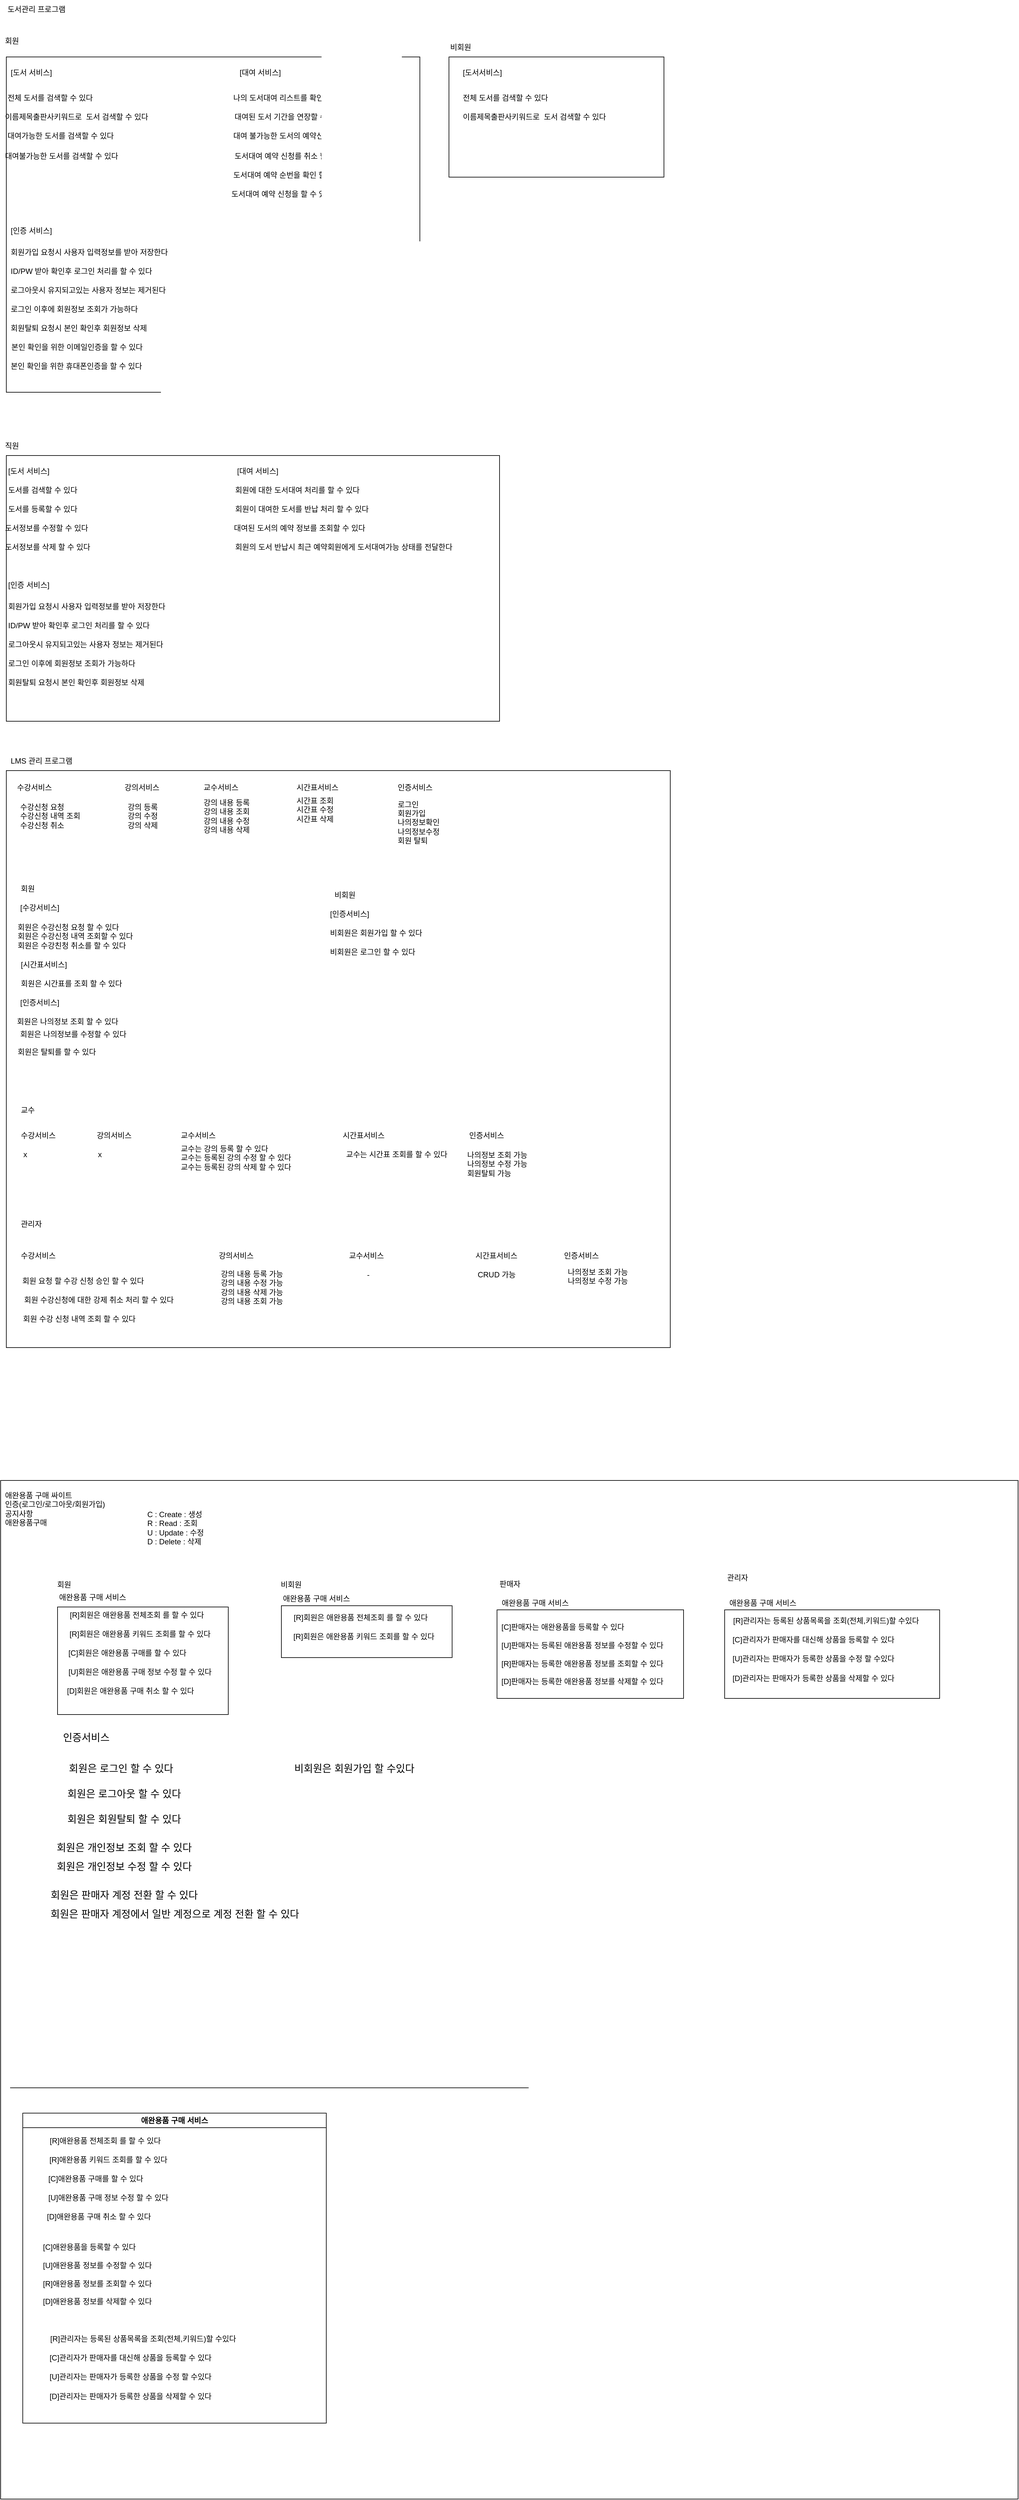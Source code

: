 <mxfile version="24.7.17" pages="4">
  <diagram id="Exhmos0V5MrwLxkNMj15" name="01요구사항정리">
    <mxGraphModel dx="4014" dy="1987" grid="1" gridSize="10" guides="1" tooltips="1" connect="1" arrows="1" fold="1" page="1" pageScale="1" pageWidth="827" pageHeight="1169" math="0" shadow="0">
      <root>
        <mxCell id="0" />
        <mxCell id="1" parent="0" />
        <mxCell id="xGuHzUaNje-K6Jnm7R99-50" value="" style="rounded=0;whiteSpace=wrap;html=1;" vertex="1" parent="1">
          <mxGeometry x="-819" y="2370" width="1609" height="1610" as="geometry" />
        </mxCell>
        <mxCell id="xGuHzUaNje-K6Jnm7R99-1" value="" style="rounded=0;whiteSpace=wrap;html=1;" vertex="1" parent="1">
          <mxGeometry x="-810" y="1248" width="1050" height="912" as="geometry" />
        </mxCell>
        <mxCell id="rH5uDCxlVJgdDC_gf3Qf-5" value="" style="rounded=0;whiteSpace=wrap;html=1;align=left;" parent="1" vertex="1">
          <mxGeometry x="-810" y="750" width="780" height="420" as="geometry" />
        </mxCell>
        <mxCell id="rH5uDCxlVJgdDC_gf3Qf-4" value="" style="rounded=0;whiteSpace=wrap;html=1;align=left;" parent="1" vertex="1">
          <mxGeometry x="-110" y="120" width="340" height="190" as="geometry" />
        </mxCell>
        <mxCell id="rH5uDCxlVJgdDC_gf3Qf-3" value="" style="rounded=0;whiteSpace=wrap;html=1;align=left;" parent="1" vertex="1">
          <mxGeometry x="-810" y="120" width="654" height="530" as="geometry" />
        </mxCell>
        <mxCell id="0Hx6OvtdSC8D4z6hXmj2-1" value="도서관리 프로그램" style="text;html=1;align=left;verticalAlign=middle;resizable=0;points=[];autosize=1;strokeColor=none;fillColor=none;" parent="1" vertex="1">
          <mxGeometry x="-810" y="30" width="120" height="30" as="geometry" />
        </mxCell>
        <mxCell id="0Hx6OvtdSC8D4z6hXmj2-2" value="회원" style="text;html=1;align=left;verticalAlign=middle;resizable=0;points=[];autosize=1;strokeColor=none;fillColor=none;" parent="1" vertex="1">
          <mxGeometry x="-814" y="80" width="50" height="30" as="geometry" />
        </mxCell>
        <mxCell id="0Hx6OvtdSC8D4z6hXmj2-3" value="비회원" style="text;html=1;align=left;verticalAlign=middle;resizable=0;points=[];autosize=1;strokeColor=none;fillColor=none;" parent="1" vertex="1">
          <mxGeometry x="-110" y="90" width="60" height="30" as="geometry" />
        </mxCell>
        <mxCell id="0Hx6OvtdSC8D4z6hXmj2-5" value="직원" style="text;html=1;align=left;verticalAlign=middle;resizable=0;points=[];autosize=1;strokeColor=none;fillColor=none;" parent="1" vertex="1">
          <mxGeometry x="-814" y="720" width="50" height="30" as="geometry" />
        </mxCell>
        <mxCell id="0Hx6OvtdSC8D4z6hXmj2-8" value="전체 도서를 검색할 수 있다" style="text;html=1;align=left;verticalAlign=middle;resizable=0;points=[];autosize=1;strokeColor=none;fillColor=none;" parent="1" vertex="1">
          <mxGeometry x="-810" y="170" width="170" height="30" as="geometry" />
        </mxCell>
        <mxCell id="fzz_oGgON8Rfu00_of95-2" value="도서대여 예약 신청을 할 수 있다" style="text;html=1;align=left;verticalAlign=middle;resizable=0;points=[];autosize=1;strokeColor=none;fillColor=none;" parent="1" vertex="1">
          <mxGeometry x="-456.5" y="322" width="200" height="30" as="geometry" />
        </mxCell>
        <mxCell id="mQBvw8MWruNdsQXdAvtr-1" value="[도서 서비스]" style="text;html=1;align=left;verticalAlign=middle;resizable=0;points=[];autosize=1;strokeColor=none;fillColor=none;" parent="1" vertex="1">
          <mxGeometry x="-805" y="130" width="90" height="30" as="geometry" />
        </mxCell>
        <mxCell id="mQBvw8MWruNdsQXdAvtr-2" value="[도서서비스]" style="text;html=1;align=left;verticalAlign=middle;resizable=0;points=[];autosize=1;strokeColor=none;fillColor=none;" parent="1" vertex="1">
          <mxGeometry x="-90" y="130" width="90" height="30" as="geometry" />
        </mxCell>
        <mxCell id="mQBvw8MWruNdsQXdAvtr-3" value="[인증 서비스]" style="text;html=1;align=left;verticalAlign=middle;resizable=0;points=[];autosize=1;strokeColor=none;fillColor=none;" parent="1" vertex="1">
          <mxGeometry x="-805" y="380" width="90" height="30" as="geometry" />
        </mxCell>
        <mxCell id="mQBvw8MWruNdsQXdAvtr-4" value="회원가입 요청시 사용자 입력정보를 받아 저장한다" style="text;html=1;align=left;verticalAlign=middle;resizable=0;points=[];autosize=1;strokeColor=none;fillColor=none;" parent="1" vertex="1">
          <mxGeometry x="-805" y="414" width="290" height="30" as="geometry" />
        </mxCell>
        <mxCell id="mQBvw8MWruNdsQXdAvtr-5" value="ID/PW 받아 확인후 로그인 처리를 할 수 있다" style="text;html=1;align=left;verticalAlign=middle;resizable=0;points=[];autosize=1;strokeColor=none;fillColor=none;" parent="1" vertex="1">
          <mxGeometry x="-805" y="444" width="260" height="30" as="geometry" />
        </mxCell>
        <mxCell id="mQBvw8MWruNdsQXdAvtr-6" value="로그아웃시 유지되고있는 사용자 정보는 제거된다" style="text;html=1;align=left;verticalAlign=middle;resizable=0;points=[];autosize=1;strokeColor=none;fillColor=none;" parent="1" vertex="1">
          <mxGeometry x="-805" y="474" width="290" height="30" as="geometry" />
        </mxCell>
        <mxCell id="mQBvw8MWruNdsQXdAvtr-7" value="로그인 이후에 회원정보 조회가 가능하다" style="text;html=1;align=left;verticalAlign=middle;resizable=0;points=[];autosize=1;strokeColor=none;fillColor=none;" parent="1" vertex="1">
          <mxGeometry x="-805" y="504" width="240" height="30" as="geometry" />
        </mxCell>
        <mxCell id="mQBvw8MWruNdsQXdAvtr-8" value="회원탈퇴 요청시 본인 확인후 회원정보 삭제" style="text;html=1;align=left;verticalAlign=middle;resizable=0;points=[];autosize=1;strokeColor=none;fillColor=none;" parent="1" vertex="1">
          <mxGeometry x="-805" y="534" width="260" height="30" as="geometry" />
        </mxCell>
        <mxCell id="mQBvw8MWruNdsQXdAvtr-9" value="[인증 서비스]" style="text;html=1;align=left;verticalAlign=middle;resizable=0;points=[];autosize=1;strokeColor=none;fillColor=none;" parent="1" vertex="1">
          <mxGeometry x="-809" y="940" width="90" height="30" as="geometry" />
        </mxCell>
        <mxCell id="mQBvw8MWruNdsQXdAvtr-10" value="회원가입 요청시 사용자 입력정보를 받아 저장한다" style="text;html=1;align=left;verticalAlign=middle;resizable=0;points=[];autosize=1;strokeColor=none;fillColor=none;" parent="1" vertex="1">
          <mxGeometry x="-809" y="974" width="290" height="30" as="geometry" />
        </mxCell>
        <mxCell id="mQBvw8MWruNdsQXdAvtr-11" value="ID/PW 받아 확인후 로그인 처리를 할 수 있다" style="text;html=1;align=left;verticalAlign=middle;resizable=0;points=[];autosize=1;strokeColor=none;fillColor=none;" parent="1" vertex="1">
          <mxGeometry x="-809" y="1004" width="260" height="30" as="geometry" />
        </mxCell>
        <mxCell id="mQBvw8MWruNdsQXdAvtr-12" value="로그아웃시 유지되고있는 사용자 정보는 제거된다" style="text;html=1;align=left;verticalAlign=middle;resizable=0;points=[];autosize=1;strokeColor=none;fillColor=none;" parent="1" vertex="1">
          <mxGeometry x="-809" y="1034" width="290" height="30" as="geometry" />
        </mxCell>
        <mxCell id="mQBvw8MWruNdsQXdAvtr-13" value="로그인 이후에 회원정보 조회가 가능하다" style="text;html=1;align=left;verticalAlign=middle;resizable=0;points=[];autosize=1;strokeColor=none;fillColor=none;" parent="1" vertex="1">
          <mxGeometry x="-809" y="1064" width="240" height="30" as="geometry" />
        </mxCell>
        <mxCell id="mQBvw8MWruNdsQXdAvtr-14" value="회원탈퇴 요청시 본인 확인후 회원정보 삭제" style="text;html=1;align=left;verticalAlign=middle;resizable=0;points=[];autosize=1;strokeColor=none;fillColor=none;" parent="1" vertex="1">
          <mxGeometry x="-809" y="1094" width="260" height="30" as="geometry" />
        </mxCell>
        <mxCell id="2-0ZHYHw7iI-56yjw9DP-1" value="[대여 서비스]" style="text;html=1;align=left;verticalAlign=middle;resizable=0;points=[];autosize=1;strokeColor=none;fillColor=none;" parent="1" vertex="1">
          <mxGeometry x="-443.5" y="130" width="90" height="30" as="geometry" />
        </mxCell>
        <mxCell id="ZPm6kXyxRqWN1L8tcGS6-1" value="도서를 검색할 수 있다" style="text;html=1;align=left;verticalAlign=middle;resizable=0;points=[];autosize=1;strokeColor=none;fillColor=none;" parent="1" vertex="1">
          <mxGeometry x="-809" y="790" width="140" height="30" as="geometry" />
        </mxCell>
        <mxCell id="ZPm6kXyxRqWN1L8tcGS6-2" value="[도서 서비스]" style="text;html=1;align=left;verticalAlign=middle;resizable=0;points=[];autosize=1;strokeColor=none;fillColor=none;" parent="1" vertex="1">
          <mxGeometry x="-809" y="760" width="90" height="30" as="geometry" />
        </mxCell>
        <mxCell id="ZPm6kXyxRqWN1L8tcGS6-4" value="도서를 등록할 수 있다" style="text;html=1;align=left;verticalAlign=middle;resizable=0;points=[];autosize=1;strokeColor=none;fillColor=none;" parent="1" vertex="1">
          <mxGeometry x="-809" y="820" width="140" height="30" as="geometry" />
        </mxCell>
        <mxCell id="ZPm6kXyxRqWN1L8tcGS6-5" value="도서정보를 수정할 수 있다" style="text;html=1;align=left;verticalAlign=middle;resizable=0;points=[];autosize=1;strokeColor=none;fillColor=none;" parent="1" vertex="1">
          <mxGeometry x="-814" y="850" width="170" height="30" as="geometry" />
        </mxCell>
        <mxCell id="ZPm6kXyxRqWN1L8tcGS6-6" value="도서정보를 삭제 할 수 있다" style="text;html=1;align=left;verticalAlign=middle;resizable=0;points=[];autosize=1;strokeColor=none;fillColor=none;" parent="1" vertex="1">
          <mxGeometry x="-814" y="880" width="170" height="30" as="geometry" />
        </mxCell>
        <mxCell id="o9xKNtfv6Qy1jSEaa3Py-1" value="[대여 서비스]" style="text;html=1;align=left;verticalAlign=middle;resizable=0;points=[];autosize=1;strokeColor=none;fillColor=none;" parent="1" vertex="1">
          <mxGeometry x="-447" y="760" width="90" height="30" as="geometry" />
        </mxCell>
        <mxCell id="o9xKNtfv6Qy1jSEaa3Py-2" value="도서대여 예약 신청를 취소 할 수 있다" style="text;html=1;align=left;verticalAlign=middle;resizable=0;points=[];autosize=1;strokeColor=none;fillColor=none;" parent="1" vertex="1">
          <mxGeometry x="-451.5" y="262" width="220" height="30" as="geometry" />
        </mxCell>
        <mxCell id="o9xKNtfv6Qy1jSEaa3Py-3" value="회원에 대한 도서대여 처리를 할 수 있다" style="text;html=1;align=left;verticalAlign=middle;resizable=0;points=[];autosize=1;strokeColor=none;fillColor=none;" parent="1" vertex="1">
          <mxGeometry x="-450" y="790" width="240" height="30" as="geometry" />
        </mxCell>
        <mxCell id="o9xKNtfv6Qy1jSEaa3Py-4" value="나의 도서대여 리스트를 확인할 수 있다" style="text;html=1;align=left;verticalAlign=middle;resizable=0;points=[];autosize=1;strokeColor=none;fillColor=none;" parent="1" vertex="1">
          <mxGeometry x="-453.5" y="170" width="230" height="30" as="geometry" />
        </mxCell>
        <mxCell id="o9xKNtfv6Qy1jSEaa3Py-5" value="도서대여 예약 순번을 확인 할 수 있다" style="text;html=1;align=left;verticalAlign=middle;resizable=0;points=[];autosize=1;strokeColor=none;fillColor=none;" parent="1" vertex="1">
          <mxGeometry x="-453.5" y="292" width="220" height="30" as="geometry" />
        </mxCell>
        <mxCell id="cuX1LPaLgk6f20LKmUTk-1" value="회원이 대여한 도서를 반납 처리 할 수 있다" style="text;html=1;align=left;verticalAlign=middle;resizable=0;points=[];autosize=1;strokeColor=none;fillColor=none;" parent="1" vertex="1">
          <mxGeometry x="-450" y="820" width="250" height="30" as="geometry" />
        </mxCell>
        <mxCell id="cuX1LPaLgk6f20LKmUTk-3" value="대여된 도서의 예약 정보를 조회할 수 있다" style="text;html=1;align=left;verticalAlign=middle;resizable=0;points=[];autosize=1;strokeColor=none;fillColor=none;" parent="1" vertex="1">
          <mxGeometry x="-452" y="850" width="250" height="30" as="geometry" />
        </mxCell>
        <mxCell id="cuX1LPaLgk6f20LKmUTk-5" value="대여된 도서 기간을 연장할 수 있다(3회)" style="text;html=1;align=left;verticalAlign=middle;resizable=0;points=[];autosize=1;strokeColor=none;fillColor=none;" parent="1" vertex="1">
          <mxGeometry x="-451.5" y="200" width="230" height="30" as="geometry" />
        </mxCell>
        <mxCell id="E00CYHEOYN3rLlaI8wjM-1" value="대여 불가능한 도서의 예약신청을 할 수 있다" style="text;html=1;align=left;verticalAlign=middle;resizable=0;points=[];autosize=1;strokeColor=none;fillColor=none;" parent="1" vertex="1">
          <mxGeometry x="-453.5" y="230" width="260" height="30" as="geometry" />
        </mxCell>
        <mxCell id="E00CYHEOYN3rLlaI8wjM-2" value="대여가능한 도서를 검색할 수 있다" style="text;html=1;align=left;verticalAlign=middle;resizable=0;points=[];autosize=1;strokeColor=none;fillColor=none;" parent="1" vertex="1">
          <mxGeometry x="-810" y="230" width="200" height="30" as="geometry" />
        </mxCell>
        <mxCell id="E00CYHEOYN3rLlaI8wjM-4" value="이름제목출판사키워드로&amp;nbsp; 도서 검색할 수 있다" style="text;html=1;align=left;verticalAlign=middle;resizable=0;points=[];autosize=1;strokeColor=none;fillColor=none;" parent="1" vertex="1">
          <mxGeometry x="-814" y="200" width="270" height="30" as="geometry" />
        </mxCell>
        <mxCell id="E00CYHEOYN3rLlaI8wjM-5" value="전체 도서를 검색할 수 있다" style="text;html=1;align=left;verticalAlign=middle;resizable=0;points=[];autosize=1;strokeColor=none;fillColor=none;" parent="1" vertex="1">
          <mxGeometry x="-90" y="170" width="170" height="30" as="geometry" />
        </mxCell>
        <mxCell id="E00CYHEOYN3rLlaI8wjM-7" value="대여불가능한 도서를 검색할 수 있다" style="text;html=1;align=left;verticalAlign=middle;resizable=0;points=[];autosize=1;strokeColor=none;fillColor=none;" parent="1" vertex="1">
          <mxGeometry x="-814" y="262" width="220" height="30" as="geometry" />
        </mxCell>
        <mxCell id="E00CYHEOYN3rLlaI8wjM-9" value="이름제목출판사키워드로&amp;nbsp; 도서 검색할 수 있다" style="text;html=1;align=left;verticalAlign=middle;resizable=0;points=[];autosize=1;strokeColor=none;fillColor=none;" parent="1" vertex="1">
          <mxGeometry x="-90" y="200" width="270" height="30" as="geometry" />
        </mxCell>
        <mxCell id="E00CYHEOYN3rLlaI8wjM-10" value="본인 확인을 위한 이메일인증을 할 수 있다" style="text;html=1;align=left;verticalAlign=middle;resizable=0;points=[];autosize=1;strokeColor=none;fillColor=none;" parent="1" vertex="1">
          <mxGeometry x="-804" y="564" width="250" height="30" as="geometry" />
        </mxCell>
        <mxCell id="E00CYHEOYN3rLlaI8wjM-11" value="본인 확인을 위한 휴대폰인증을 할 수 있다" style="text;html=1;align=left;verticalAlign=middle;resizable=0;points=[];autosize=1;strokeColor=none;fillColor=none;" parent="1" vertex="1">
          <mxGeometry x="-805" y="594" width="250" height="30" as="geometry" />
        </mxCell>
        <mxCell id="E00CYHEOYN3rLlaI8wjM-14" value="회원의 도서 반납시&amp;nbsp;최근 예약회원에게 도서대여가능 상태를 전달한다" style="text;html=1;align=left;verticalAlign=middle;resizable=0;points=[];autosize=1;strokeColor=none;fillColor=none;" parent="1" vertex="1">
          <mxGeometry x="-450" y="880" width="390" height="30" as="geometry" />
        </mxCell>
        <mxCell id="NPK4FpqukIEVybQ8dT4U-1" value="LMS 관리 프로그램" style="text;html=1;align=left;verticalAlign=middle;resizable=0;points=[];autosize=1;strokeColor=none;fillColor=none;" parent="1" vertex="1">
          <mxGeometry x="-805" y="1218" width="130" height="30" as="geometry" />
        </mxCell>
        <mxCell id="NPK4FpqukIEVybQ8dT4U-2" value="비회원" style="text;html=1;align=left;verticalAlign=middle;resizable=0;points=[];autosize=1;strokeColor=none;fillColor=none;" parent="1" vertex="1">
          <mxGeometry x="-293.5" y="1430" width="60" height="30" as="geometry" />
        </mxCell>
        <mxCell id="NPK4FpqukIEVybQ8dT4U-3" value="회원" style="text;html=1;align=left;verticalAlign=middle;resizable=0;points=[];autosize=1;strokeColor=none;fillColor=none;" parent="1" vertex="1">
          <mxGeometry x="-789" y="1420" width="50" height="30" as="geometry" />
        </mxCell>
        <mxCell id="NPK4FpqukIEVybQ8dT4U-4" value="교수" style="text;html=1;align=left;verticalAlign=middle;resizable=0;points=[];autosize=1;strokeColor=none;fillColor=none;" parent="1" vertex="1">
          <mxGeometry x="-789" y="1770" width="50" height="30" as="geometry" />
        </mxCell>
        <mxCell id="NPK4FpqukIEVybQ8dT4U-5" value="관리자" style="text;html=1;align=left;verticalAlign=middle;resizable=0;points=[];autosize=1;strokeColor=none;fillColor=none;" parent="1" vertex="1">
          <mxGeometry x="-789" y="1950" width="60" height="30" as="geometry" />
        </mxCell>
        <mxCell id="NPK4FpqukIEVybQ8dT4U-6" value="수강서비스" style="text;html=1;align=left;verticalAlign=middle;resizable=0;points=[];autosize=1;strokeColor=none;fillColor=none;" parent="1" vertex="1">
          <mxGeometry x="-795" y="1260" width="80" height="30" as="geometry" />
        </mxCell>
        <mxCell id="NPK4FpqukIEVybQ8dT4U-8" value="강의서비스" style="text;html=1;align=left;verticalAlign=middle;resizable=0;points=[];autosize=1;strokeColor=none;fillColor=none;" parent="1" vertex="1">
          <mxGeometry x="-625" y="1260" width="80" height="30" as="geometry" />
        </mxCell>
        <mxCell id="NPK4FpqukIEVybQ8dT4U-9" value="인증서비스" style="text;html=1;align=left;verticalAlign=middle;resizable=0;points=[];autosize=1;strokeColor=none;fillColor=none;" parent="1" vertex="1">
          <mxGeometry x="-193.5" y="1260" width="80" height="30" as="geometry" />
        </mxCell>
        <mxCell id="NPK4FpqukIEVybQ8dT4U-11" value="수강신청 요청&lt;div&gt;수강신청 내역 조회&lt;/div&gt;&lt;div&gt;수강신청 취소&lt;/div&gt;" style="text;html=1;align=left;verticalAlign=middle;resizable=0;points=[];autosize=1;strokeColor=none;fillColor=none;" parent="1" vertex="1">
          <mxGeometry x="-790" y="1290" width="130" height="60" as="geometry" />
        </mxCell>
        <mxCell id="NPK4FpqukIEVybQ8dT4U-12" value="강의 등록&lt;div&gt;강의 수정&lt;/div&gt;&lt;div&gt;강의 삭제&lt;/div&gt;" style="text;html=1;align=left;verticalAlign=middle;resizable=0;points=[];autosize=1;strokeColor=none;fillColor=none;" parent="1" vertex="1">
          <mxGeometry x="-620" y="1290" width="70" height="60" as="geometry" />
        </mxCell>
        <mxCell id="NPK4FpqukIEVybQ8dT4U-13" value="시간표서비스" style="text;html=1;align=left;verticalAlign=middle;resizable=0;points=[];autosize=1;strokeColor=none;fillColor=none;" parent="1" vertex="1">
          <mxGeometry x="-353.5" y="1260" width="100" height="30" as="geometry" />
        </mxCell>
        <mxCell id="NPK4FpqukIEVybQ8dT4U-14" value="시간표 조회&lt;div&gt;시간표 수정&lt;/div&gt;&lt;div&gt;시간표 삭제&lt;/div&gt;" style="text;html=1;align=left;verticalAlign=middle;resizable=0;points=[];autosize=1;strokeColor=none;fillColor=none;" parent="1" vertex="1">
          <mxGeometry x="-353.5" y="1280" width="90" height="60" as="geometry" />
        </mxCell>
        <mxCell id="NPK4FpqukIEVybQ8dT4U-15" value="로그인&lt;div&gt;회원가입&lt;/div&gt;&lt;div&gt;나의정보확인&lt;/div&gt;&lt;div&gt;나의정보수정&lt;/div&gt;&lt;div&gt;회원 탈퇴&lt;/div&gt;" style="text;html=1;align=left;verticalAlign=middle;resizable=0;points=[];autosize=1;strokeColor=none;fillColor=none;" parent="1" vertex="1">
          <mxGeometry x="-193.5" y="1285" width="100" height="90" as="geometry" />
        </mxCell>
        <mxCell id="NPK4FpqukIEVybQ8dT4U-17" value="교수서비스" style="text;html=1;align=left;verticalAlign=middle;resizable=0;points=[];autosize=1;strokeColor=none;fillColor=none;" parent="1" vertex="1">
          <mxGeometry x="-500" y="1260" width="80" height="30" as="geometry" />
        </mxCell>
        <mxCell id="NPK4FpqukIEVybQ8dT4U-18" value="강의 내용 등록&lt;div&gt;강의 내용 조회&lt;br&gt;&lt;div&gt;강의 내용 수정&lt;/div&gt;&lt;div&gt;강의 내용 삭제&lt;/div&gt;&lt;/div&gt;" style="text;html=1;align=left;verticalAlign=middle;resizable=0;points=[];autosize=1;strokeColor=none;fillColor=none;" parent="1" vertex="1">
          <mxGeometry x="-500" y="1285" width="100" height="70" as="geometry" />
        </mxCell>
        <mxCell id="NPK4FpqukIEVybQ8dT4U-20" value="[수강서비스]" style="text;html=1;align=left;verticalAlign=middle;resizable=0;points=[];autosize=1;strokeColor=none;fillColor=none;" parent="1" vertex="1">
          <mxGeometry x="-790" y="1450" width="90" height="30" as="geometry" />
        </mxCell>
        <mxCell id="NPK4FpqukIEVybQ8dT4U-21" value="회원은 수강신청 요청 할 수 있다&lt;div&gt;회원은 수강신청 내역 조회할 수 있다&lt;/div&gt;&lt;div&gt;회원은 수강친청 취소를 할 수 있다&lt;/div&gt;" style="text;html=1;align=left;verticalAlign=middle;resizable=0;points=[];autosize=1;strokeColor=none;fillColor=none;" parent="1" vertex="1">
          <mxGeometry x="-794" y="1480" width="220" height="60" as="geometry" />
        </mxCell>
        <mxCell id="NPK4FpqukIEVybQ8dT4U-24" value="[시간표서비스]" style="text;html=1;align=left;verticalAlign=middle;resizable=0;points=[];autosize=1;strokeColor=none;fillColor=none;" parent="1" vertex="1">
          <mxGeometry x="-789" y="1540" width="100" height="30" as="geometry" />
        </mxCell>
        <mxCell id="NPK4FpqukIEVybQ8dT4U-25" value="회원은 시간표를 조회 할 수 있다" style="text;html=1;align=left;verticalAlign=middle;resizable=0;points=[];autosize=1;strokeColor=none;fillColor=none;" parent="1" vertex="1">
          <mxGeometry x="-789" y="1570" width="200" height="30" as="geometry" />
        </mxCell>
        <mxCell id="NPK4FpqukIEVybQ8dT4U-26" value="[인증서비스]" style="text;html=1;align=left;verticalAlign=middle;resizable=0;points=[];autosize=1;strokeColor=none;fillColor=none;" parent="1" vertex="1">
          <mxGeometry x="-300" y="1460" width="90" height="30" as="geometry" />
        </mxCell>
        <mxCell id="NPK4FpqukIEVybQ8dT4U-27" value="비회원은 회원가입 할 수 있다" style="text;html=1;align=left;verticalAlign=middle;resizable=0;points=[];autosize=1;strokeColor=none;fillColor=none;" parent="1" vertex="1">
          <mxGeometry x="-300" y="1490" width="180" height="30" as="geometry" />
        </mxCell>
        <mxCell id="NPK4FpqukIEVybQ8dT4U-28" value="비회원은 로그인 할 수 있다" style="text;html=1;align=left;verticalAlign=middle;resizable=0;points=[];autosize=1;strokeColor=none;fillColor=none;" parent="1" vertex="1">
          <mxGeometry x="-300" y="1520" width="170" height="30" as="geometry" />
        </mxCell>
        <mxCell id="NPK4FpqukIEVybQ8dT4U-29" value="[인증서비스]" style="text;html=1;align=left;verticalAlign=middle;resizable=0;points=[];autosize=1;strokeColor=none;fillColor=none;" parent="1" vertex="1">
          <mxGeometry x="-790" y="1600" width="90" height="30" as="geometry" />
        </mxCell>
        <mxCell id="NPK4FpqukIEVybQ8dT4U-30" value="회원은 나의정보 조회 할 수 있다" style="text;html=1;align=left;verticalAlign=middle;resizable=0;points=[];autosize=1;strokeColor=none;fillColor=none;" parent="1" vertex="1">
          <mxGeometry x="-795" y="1630" width="200" height="30" as="geometry" />
        </mxCell>
        <mxCell id="NPK4FpqukIEVybQ8dT4U-31" value="회원은 나의정보를 수정할 수 있다" style="text;html=1;align=left;verticalAlign=middle;resizable=0;points=[];autosize=1;strokeColor=none;fillColor=none;" parent="1" vertex="1">
          <mxGeometry x="-790" y="1650" width="200" height="30" as="geometry" />
        </mxCell>
        <mxCell id="NPK4FpqukIEVybQ8dT4U-32" value="회원은 탈퇴를 할 수 있다" style="text;html=1;align=left;verticalAlign=middle;resizable=0;points=[];autosize=1;strokeColor=none;fillColor=none;" parent="1" vertex="1">
          <mxGeometry x="-794" y="1678" width="160" height="30" as="geometry" />
        </mxCell>
        <mxCell id="NPK4FpqukIEVybQ8dT4U-33" value="수강서비스" style="text;html=1;align=left;verticalAlign=middle;resizable=0;points=[];autosize=1;strokeColor=none;fillColor=none;" parent="1" vertex="1">
          <mxGeometry x="-789" y="1810" width="80" height="30" as="geometry" />
        </mxCell>
        <mxCell id="NPK4FpqukIEVybQ8dT4U-34" value="강의서비스" style="text;html=1;align=left;verticalAlign=middle;resizable=0;points=[];autosize=1;strokeColor=none;fillColor=none;" parent="1" vertex="1">
          <mxGeometry x="-669" y="1810" width="80" height="30" as="geometry" />
        </mxCell>
        <mxCell id="NPK4FpqukIEVybQ8dT4U-35" value="인증서비스" style="text;html=1;align=left;verticalAlign=middle;resizable=0;points=[];autosize=1;strokeColor=none;fillColor=none;" parent="1" vertex="1">
          <mxGeometry x="-80" y="1810" width="80" height="30" as="geometry" />
        </mxCell>
        <mxCell id="NPK4FpqukIEVybQ8dT4U-36" value="시간표서비스" style="text;html=1;align=left;verticalAlign=middle;resizable=0;points=[];autosize=1;strokeColor=none;fillColor=none;" parent="1" vertex="1">
          <mxGeometry x="-280" y="1810" width="100" height="30" as="geometry" />
        </mxCell>
        <mxCell id="NPK4FpqukIEVybQ8dT4U-37" value="교수서비스" style="text;html=1;align=left;verticalAlign=middle;resizable=0;points=[];autosize=1;strokeColor=none;fillColor=none;" parent="1" vertex="1">
          <mxGeometry x="-536.5" y="1810" width="80" height="30" as="geometry" />
        </mxCell>
        <mxCell id="NPK4FpqukIEVybQ8dT4U-38" value="x" style="text;html=1;align=left;verticalAlign=middle;resizable=0;points=[];autosize=1;strokeColor=none;fillColor=none;" parent="1" vertex="1">
          <mxGeometry x="-785" y="1840" width="30" height="30" as="geometry" />
        </mxCell>
        <mxCell id="NPK4FpqukIEVybQ8dT4U-39" value="x" style="text;html=1;align=left;verticalAlign=middle;resizable=0;points=[];autosize=1;strokeColor=none;fillColor=none;" parent="1" vertex="1">
          <mxGeometry x="-667.25" y="1840" width="30" height="30" as="geometry" />
        </mxCell>
        <mxCell id="NPK4FpqukIEVybQ8dT4U-40" value="교수는 강의 등록 할 수 있다&lt;div&gt;교수는 등록된 강의 수정 할 수 있다&lt;/div&gt;&lt;div&gt;교수는 등록된 강의 삭제 할 수 있다&lt;/div&gt;" style="text;html=1;align=left;verticalAlign=middle;resizable=0;points=[];autosize=1;strokeColor=none;fillColor=none;" parent="1" vertex="1">
          <mxGeometry x="-536.5" y="1830" width="210" height="60" as="geometry" />
        </mxCell>
        <mxCell id="NPK4FpqukIEVybQ8dT4U-41" value="교수는 시간표 조회를 할 수 있다" style="text;html=1;align=center;verticalAlign=middle;resizable=0;points=[];autosize=1;strokeColor=none;fillColor=none;" parent="1" vertex="1">
          <mxGeometry x="-293.5" y="1840" width="200" height="30" as="geometry" />
        </mxCell>
        <mxCell id="NPK4FpqukIEVybQ8dT4U-42" value="나의정보 조회 가능&lt;div&gt;나의정보 수정 가능&lt;/div&gt;&lt;div&gt;회원탈퇴 가능&lt;/div&gt;" style="text;html=1;align=left;verticalAlign=middle;resizable=0;points=[];autosize=1;strokeColor=none;fillColor=none;" parent="1" vertex="1">
          <mxGeometry x="-83.5" y="1840" width="130" height="60" as="geometry" />
        </mxCell>
        <mxCell id="NPK4FpqukIEVybQ8dT4U-43" value="수강서비스" style="text;html=1;align=left;verticalAlign=middle;resizable=0;points=[];autosize=1;strokeColor=none;fillColor=none;" parent="1" vertex="1">
          <mxGeometry x="-789" y="2000" width="80" height="30" as="geometry" />
        </mxCell>
        <mxCell id="NPK4FpqukIEVybQ8dT4U-44" value="강의서비스" style="text;html=1;align=left;verticalAlign=middle;resizable=0;points=[];autosize=1;strokeColor=none;fillColor=none;" parent="1" vertex="1">
          <mxGeometry x="-476" y="2000" width="80" height="30" as="geometry" />
        </mxCell>
        <mxCell id="NPK4FpqukIEVybQ8dT4U-45" value="인증서비스" style="text;html=1;align=left;verticalAlign=middle;resizable=0;points=[];autosize=1;strokeColor=none;fillColor=none;" parent="1" vertex="1">
          <mxGeometry x="70" y="2000" width="80" height="30" as="geometry" />
        </mxCell>
        <mxCell id="NPK4FpqukIEVybQ8dT4U-46" value="시간표서비스" style="text;html=1;align=left;verticalAlign=middle;resizable=0;points=[];autosize=1;strokeColor=none;fillColor=none;" parent="1" vertex="1">
          <mxGeometry x="-70" y="2000" width="100" height="30" as="geometry" />
        </mxCell>
        <mxCell id="NPK4FpqukIEVybQ8dT4U-47" value="교수서비스" style="text;html=1;align=left;verticalAlign=middle;resizable=0;points=[];autosize=1;strokeColor=none;fillColor=none;" parent="1" vertex="1">
          <mxGeometry x="-270" y="2000" width="80" height="30" as="geometry" />
        </mxCell>
        <mxCell id="NPK4FpqukIEVybQ8dT4U-48" value="회원 요청 할 수강 신청 승인 할 수 있다" style="text;html=1;align=center;verticalAlign=middle;resizable=0;points=[];autosize=1;strokeColor=none;fillColor=none;" parent="1" vertex="1">
          <mxGeometry x="-804" y="2040" width="230" height="30" as="geometry" />
        </mxCell>
        <mxCell id="NPK4FpqukIEVybQ8dT4U-49" value="회원 수강신청에 대한 강제 취소 처리 할 수 있다" style="text;html=1;align=center;verticalAlign=middle;resizable=0;points=[];autosize=1;strokeColor=none;fillColor=none;" parent="1" vertex="1">
          <mxGeometry x="-804" y="2070" width="280" height="30" as="geometry" />
        </mxCell>
        <mxCell id="NPK4FpqukIEVybQ8dT4U-50" value="회원 수강 신청 내역 조회 할 수 있다" style="text;html=1;align=center;verticalAlign=middle;resizable=0;points=[];autosize=1;strokeColor=none;fillColor=none;" parent="1" vertex="1">
          <mxGeometry x="-800" y="2100" width="210" height="30" as="geometry" />
        </mxCell>
        <mxCell id="NPK4FpqukIEVybQ8dT4U-51" value="강의 내용 등록 가능&lt;div&gt;강의 내용 수정 가능&lt;/div&gt;&lt;div&gt;강의 내용 삭제 가능&lt;/div&gt;&lt;div&gt;강의 내용 조회 가능&lt;/div&gt;" style="text;html=1;align=center;verticalAlign=middle;resizable=0;points=[];autosize=1;strokeColor=none;fillColor=none;" parent="1" vertex="1">
          <mxGeometry x="-487" y="2030" width="130" height="70" as="geometry" />
        </mxCell>
        <mxCell id="NPK4FpqukIEVybQ8dT4U-52" value="-" style="text;html=1;align=center;verticalAlign=middle;resizable=0;points=[];autosize=1;strokeColor=none;fillColor=none;" parent="1" vertex="1">
          <mxGeometry x="-253.5" y="2030" width="30" height="30" as="geometry" />
        </mxCell>
        <mxCell id="NPK4FpqukIEVybQ8dT4U-53" value="CRUD 가능" style="text;html=1;align=center;verticalAlign=middle;resizable=0;points=[];autosize=1;strokeColor=none;fillColor=none;" parent="1" vertex="1">
          <mxGeometry x="-80" y="2030" width="90" height="30" as="geometry" />
        </mxCell>
        <mxCell id="NPK4FpqukIEVybQ8dT4U-54" value="나의정보 조회 가능&lt;div&gt;나의정보 수정 가능&lt;/div&gt;&lt;div&gt;&lt;br&gt;&lt;/div&gt;" style="text;html=1;align=center;verticalAlign=middle;resizable=0;points=[];autosize=1;strokeColor=none;fillColor=none;" parent="1" vertex="1">
          <mxGeometry x="60" y="2025" width="130" height="60" as="geometry" />
        </mxCell>
        <mxCell id="xGuHzUaNje-K6Jnm7R99-3" value="" style="rounded=0;whiteSpace=wrap;html=1;" vertex="1" parent="1">
          <mxGeometry x="326" y="2574.5" width="340" height="140" as="geometry" />
        </mxCell>
        <mxCell id="xGuHzUaNje-K6Jnm7R99-4" value="" style="rounded=0;whiteSpace=wrap;html=1;" vertex="1" parent="1">
          <mxGeometry x="-34" y="2574.5" width="295" height="140" as="geometry" />
        </mxCell>
        <mxCell id="xGuHzUaNje-K6Jnm7R99-5" value="" style="rounded=0;whiteSpace=wrap;html=1;" vertex="1" parent="1">
          <mxGeometry x="-375" y="2568" width="270" height="82" as="geometry" />
        </mxCell>
        <mxCell id="xGuHzUaNje-K6Jnm7R99-6" value="" style="rounded=0;whiteSpace=wrap;html=1;" vertex="1" parent="1">
          <mxGeometry x="-729" y="2570" width="270" height="170" as="geometry" />
        </mxCell>
        <mxCell id="xGuHzUaNje-K6Jnm7R99-7" value="애완용품 구매 싸이트&lt;div&gt;인증(로그인/로그아웃/회원가입)&lt;/div&gt;&lt;div&gt;공지사항&lt;/div&gt;&lt;div&gt;애완용품구매&amp;nbsp;&lt;/div&gt;" style="text;html=1;align=left;verticalAlign=middle;resizable=0;points=[];autosize=1;strokeColor=none;fillColor=none;" vertex="1" parent="1">
          <mxGeometry x="-814" y="2380" width="190" height="70" as="geometry" />
        </mxCell>
        <mxCell id="xGuHzUaNje-K6Jnm7R99-8" value="회원" style="text;html=1;align=center;verticalAlign=middle;resizable=0;points=[];autosize=1;strokeColor=none;fillColor=none;" vertex="1" parent="1">
          <mxGeometry x="-744" y="2520" width="50" height="30" as="geometry" />
        </mxCell>
        <mxCell id="xGuHzUaNje-K6Jnm7R99-9" value="비회원" style="text;html=1;align=center;verticalAlign=middle;resizable=0;points=[];autosize=1;strokeColor=none;fillColor=none;" vertex="1" parent="1">
          <mxGeometry x="-390" y="2520" width="60" height="30" as="geometry" />
        </mxCell>
        <mxCell id="xGuHzUaNje-K6Jnm7R99-10" value="판매자" style="text;html=1;align=center;verticalAlign=middle;resizable=0;points=[];autosize=1;strokeColor=none;fillColor=none;" vertex="1" parent="1">
          <mxGeometry x="-44" y="2519" width="60" height="30" as="geometry" />
        </mxCell>
        <mxCell id="xGuHzUaNje-K6Jnm7R99-11" value="관리자" style="text;html=1;align=center;verticalAlign=middle;resizable=0;points=[];autosize=1;strokeColor=none;fillColor=none;" vertex="1" parent="1">
          <mxGeometry x="316" y="2509" width="60" height="30" as="geometry" />
        </mxCell>
        <mxCell id="xGuHzUaNje-K6Jnm7R99-12" value="[R]회원은 애완용품 전체조회 를 할 수 있다" style="text;html=1;align=center;verticalAlign=middle;resizable=0;points=[];autosize=1;strokeColor=none;fillColor=none;" vertex="1" parent="1">
          <mxGeometry x="-729" y="2568" width="250" height="30" as="geometry" />
        </mxCell>
        <mxCell id="xGuHzUaNje-K6Jnm7R99-13" value="[R]회원은 애완용품 키워드 조회를 할 수 있다" style="text;html=1;align=center;verticalAlign=middle;resizable=0;points=[];autosize=1;strokeColor=none;fillColor=none;" vertex="1" parent="1">
          <mxGeometry x="-729" y="2598" width="260" height="30" as="geometry" />
        </mxCell>
        <mxCell id="xGuHzUaNje-K6Jnm7R99-14" value="C : Create : 생성&lt;div&gt;R : Read : 조회&lt;br&gt;U : Update : 수정&lt;br&gt;D : Delete : 삭제&lt;/div&gt;" style="text;html=1;align=left;verticalAlign=middle;resizable=0;points=[];autosize=1;strokeColor=none;fillColor=none;" vertex="1" parent="1">
          <mxGeometry x="-589" y="2410" width="110" height="70" as="geometry" />
        </mxCell>
        <mxCell id="xGuHzUaNje-K6Jnm7R99-15" value="[R]회원은 애완용품 전체조회 를 할 수 있다" style="text;html=1;align=center;verticalAlign=middle;resizable=0;points=[];autosize=1;strokeColor=none;fillColor=none;" vertex="1" parent="1">
          <mxGeometry x="-375" y="2572" width="250" height="30" as="geometry" />
        </mxCell>
        <mxCell id="xGuHzUaNje-K6Jnm7R99-16" value="[R]회원은 애완용품 키워드 조회를 할 수 있다" style="text;html=1;align=center;verticalAlign=middle;resizable=0;points=[];autosize=1;strokeColor=none;fillColor=none;" vertex="1" parent="1">
          <mxGeometry x="-375" y="2602" width="260" height="30" as="geometry" />
        </mxCell>
        <mxCell id="xGuHzUaNje-K6Jnm7R99-17" value="[C]회원은 애완용품 구매를 할 수 있다" style="text;html=1;align=center;verticalAlign=middle;resizable=0;points=[];autosize=1;strokeColor=none;fillColor=none;" vertex="1" parent="1">
          <mxGeometry x="-729" y="2628" width="220" height="30" as="geometry" />
        </mxCell>
        <mxCell id="xGuHzUaNje-K6Jnm7R99-18" value="[D]회원은 애완용품 구매 취소 할 수 있다" style="text;html=1;align=center;verticalAlign=middle;resizable=0;points=[];autosize=1;strokeColor=none;fillColor=none;" vertex="1" parent="1">
          <mxGeometry x="-734" y="2688" width="240" height="30" as="geometry" />
        </mxCell>
        <mxCell id="xGuHzUaNje-K6Jnm7R99-19" value="[U]회원은 애완용품 구매 정보 수정 할 수 있다" style="text;html=1;align=center;verticalAlign=middle;resizable=0;points=[];autosize=1;strokeColor=none;fillColor=none;" vertex="1" parent="1">
          <mxGeometry x="-734" y="2658" width="270" height="30" as="geometry" />
        </mxCell>
        <mxCell id="xGuHzUaNje-K6Jnm7R99-20" value="애완용품 구매 서비스" style="text;html=1;align=center;verticalAlign=middle;resizable=0;points=[];autosize=1;strokeColor=none;fillColor=none;" vertex="1" parent="1">
          <mxGeometry x="-744" y="2540" width="140" height="30" as="geometry" />
        </mxCell>
        <mxCell id="xGuHzUaNje-K6Jnm7R99-21" value="애완용품 구매 서비스" style="text;html=1;align=center;verticalAlign=middle;resizable=0;points=[];autosize=1;strokeColor=none;fillColor=none;" vertex="1" parent="1">
          <mxGeometry x="-390" y="2542" width="140" height="30" as="geometry" />
        </mxCell>
        <mxCell id="xGuHzUaNje-K6Jnm7R99-22" value="[C]판매자는 애완용품을 등록할 수 있다&lt;div&gt;&lt;br&gt;&lt;div&gt;[U]판매자는 등록된 애완용품 정보를 수정할 수 있다&lt;/div&gt;&lt;div&gt;&lt;br&gt;&lt;/div&gt;&lt;div&gt;[R]판매자는 등록한 애완용품 정보를 조회할 수 있다&lt;/div&gt;&lt;div&gt;&lt;br&gt;&lt;/div&gt;&lt;div&gt;[D]판매자는 등록한 애완용품 정보를 삭제할 수 있다&lt;/div&gt;&lt;/div&gt;" style="text;html=1;align=left;verticalAlign=middle;resizable=0;points=[];autosize=1;strokeColor=none;fillColor=none;" vertex="1" parent="1">
          <mxGeometry x="-29" y="2589.5" width="300" height="110" as="geometry" />
        </mxCell>
        <mxCell id="xGuHzUaNje-K6Jnm7R99-23" value="&lt;font style=&quot;font-size: 12px;&quot;&gt;[R]관리자는 등록된 상품목록을 조회(전체,키워드)할 수있다&lt;/font&gt;" style="text;html=1;align=center;verticalAlign=middle;resizable=0;points=[];autosize=1;strokeColor=none;fillColor=none;fontSize=16;" vertex="1" parent="1">
          <mxGeometry x="316" y="2574.5" width="340" height="30" as="geometry" />
        </mxCell>
        <mxCell id="xGuHzUaNje-K6Jnm7R99-24" value="&lt;font style=&quot;font-size: 12px;&quot;&gt;[U]관리자는 판매자가 등록한 상품을 수정 할 수있다&lt;/font&gt;" style="text;html=1;align=center;verticalAlign=middle;resizable=0;points=[];autosize=1;strokeColor=none;fillColor=none;fontSize=16;" vertex="1" parent="1">
          <mxGeometry x="316" y="2634.5" width="300" height="30" as="geometry" />
        </mxCell>
        <mxCell id="xGuHzUaNje-K6Jnm7R99-25" value="&lt;font style=&quot;font-size: 12px;&quot;&gt;[D]관리자는 판매자가 등록한 상품을 삭제할 수 있다&lt;/font&gt;" style="text;html=1;align=center;verticalAlign=middle;resizable=0;points=[];autosize=1;strokeColor=none;fillColor=none;fontSize=16;" vertex="1" parent="1">
          <mxGeometry x="316" y="2665.5" width="300" height="30" as="geometry" />
        </mxCell>
        <mxCell id="xGuHzUaNje-K6Jnm7R99-26" value="&lt;font style=&quot;font-size: 12px;&quot;&gt;[C]관리자가 판매자를 대신해 상품을 등록할 수 있다&lt;/font&gt;" style="text;html=1;align=center;verticalAlign=middle;resizable=0;points=[];autosize=1;strokeColor=none;fillColor=none;fontSize=16;" vertex="1" parent="1">
          <mxGeometry x="316" y="2604.5" width="300" height="30" as="geometry" />
        </mxCell>
        <mxCell id="xGuHzUaNje-K6Jnm7R99-27" value="" style="endArrow=none;html=1;rounded=0;fontSize=12;startSize=8;endSize=8;curved=1;" edge="1" parent="1">
          <mxGeometry width="50" height="50" relative="1" as="geometry">
            <mxPoint x="-804" y="3330" as="sourcePoint" />
            <mxPoint x="16" y="3330" as="targetPoint" />
          </mxGeometry>
        </mxCell>
        <mxCell id="xGuHzUaNje-K6Jnm7R99-28" value="애완용품 구매 서비스" style="swimlane;whiteSpace=wrap;html=1;" vertex="1" parent="1">
          <mxGeometry x="-784" y="3370" width="480" height="490" as="geometry" />
        </mxCell>
        <mxCell id="xGuHzUaNje-K6Jnm7R99-29" value="[R]애완용품 전체조회 를 할 수 있다" style="text;html=1;align=center;verticalAlign=middle;resizable=0;points=[];autosize=1;strokeColor=none;fillColor=none;" vertex="1" parent="xGuHzUaNje-K6Jnm7R99-28">
          <mxGeometry x="25" y="29" width="210" height="30" as="geometry" />
        </mxCell>
        <mxCell id="xGuHzUaNje-K6Jnm7R99-30" value="[R]애완용품 키워드 조회를 할 수 있다" style="text;html=1;align=center;verticalAlign=middle;resizable=0;points=[];autosize=1;strokeColor=none;fillColor=none;" vertex="1" parent="xGuHzUaNje-K6Jnm7R99-28">
          <mxGeometry x="25" y="59" width="220" height="30" as="geometry" />
        </mxCell>
        <mxCell id="xGuHzUaNje-K6Jnm7R99-31" value="[C]애완용품 구매를 할 수 있다" style="text;html=1;align=center;verticalAlign=middle;resizable=0;points=[];autosize=1;strokeColor=none;fillColor=none;" vertex="1" parent="xGuHzUaNje-K6Jnm7R99-28">
          <mxGeometry x="25" y="89" width="180" height="30" as="geometry" />
        </mxCell>
        <mxCell id="xGuHzUaNje-K6Jnm7R99-32" value="[D]애완용품 구매 취소 할 수 있다" style="text;html=1;align=center;verticalAlign=middle;resizable=0;points=[];autosize=1;strokeColor=none;fillColor=none;" vertex="1" parent="xGuHzUaNje-K6Jnm7R99-28">
          <mxGeometry x="20" y="149" width="200" height="30" as="geometry" />
        </mxCell>
        <mxCell id="xGuHzUaNje-K6Jnm7R99-33" value="[U]애완용품 구매 정보 수정 할 수 있다" style="text;html=1;align=center;verticalAlign=middle;resizable=0;points=[];autosize=1;strokeColor=none;fillColor=none;" vertex="1" parent="xGuHzUaNje-K6Jnm7R99-28">
          <mxGeometry x="20" y="119" width="230" height="30" as="geometry" />
        </mxCell>
        <mxCell id="xGuHzUaNje-K6Jnm7R99-34" value="[C]애완용품을 등록할 수 있다&lt;div&gt;&lt;br&gt;&lt;div&gt;[U]애완용품 정보를 수정할 수 있다&lt;/div&gt;&lt;div&gt;&lt;br&gt;&lt;/div&gt;&lt;div&gt;[R]애완용품 정보를 조회할 수 있다&lt;/div&gt;&lt;div&gt;&lt;br&gt;&lt;/div&gt;&lt;div&gt;[D]애완용품 정보를 삭제할 수 있다&lt;/div&gt;&lt;/div&gt;" style="text;html=1;align=left;verticalAlign=middle;resizable=0;points=[];autosize=1;strokeColor=none;fillColor=none;" vertex="1" parent="xGuHzUaNje-K6Jnm7R99-28">
          <mxGeometry x="30" y="200" width="210" height="110" as="geometry" />
        </mxCell>
        <mxCell id="xGuHzUaNje-K6Jnm7R99-35" value="&lt;font style=&quot;font-size: 12px;&quot;&gt;[R]관리자는 등록된 상품목록을 조회(전체,키워드)할 수있다&lt;/font&gt;" style="text;html=1;align=center;verticalAlign=middle;resizable=0;points=[];autosize=1;strokeColor=none;fillColor=none;fontSize=16;" vertex="1" parent="xGuHzUaNje-K6Jnm7R99-28">
          <mxGeometry x="20" y="340" width="340" height="30" as="geometry" />
        </mxCell>
        <mxCell id="xGuHzUaNje-K6Jnm7R99-36" value="&lt;font style=&quot;font-size: 12px;&quot;&gt;[U]관리자는 판매자가 등록한 상품을 수정 할 수있다&lt;/font&gt;" style="text;html=1;align=center;verticalAlign=middle;resizable=0;points=[];autosize=1;strokeColor=none;fillColor=none;fontSize=16;" vertex="1" parent="xGuHzUaNje-K6Jnm7R99-28">
          <mxGeometry x="20" y="400" width="300" height="30" as="geometry" />
        </mxCell>
        <mxCell id="xGuHzUaNje-K6Jnm7R99-37" value="&lt;font style=&quot;font-size: 12px;&quot;&gt;[D]관리자는 판매자가 등록한 상품을 삭제할 수 있다&lt;/font&gt;" style="text;html=1;align=center;verticalAlign=middle;resizable=0;points=[];autosize=1;strokeColor=none;fillColor=none;fontSize=16;" vertex="1" parent="xGuHzUaNje-K6Jnm7R99-28">
          <mxGeometry x="20" y="431" width="300" height="30" as="geometry" />
        </mxCell>
        <mxCell id="xGuHzUaNje-K6Jnm7R99-38" value="&lt;font style=&quot;font-size: 12px;&quot;&gt;[C]관리자가 판매자를 대신해 상품을 등록할 수 있다&lt;/font&gt;" style="text;html=1;align=center;verticalAlign=middle;resizable=0;points=[];autosize=1;strokeColor=none;fillColor=none;fontSize=16;" vertex="1" parent="xGuHzUaNje-K6Jnm7R99-28">
          <mxGeometry x="20" y="370" width="300" height="30" as="geometry" />
        </mxCell>
        <mxCell id="xGuHzUaNje-K6Jnm7R99-39" value="애완용품 구매 서비스" style="text;html=1;align=center;verticalAlign=middle;resizable=0;points=[];autosize=1;strokeColor=none;fillColor=none;" vertex="1" parent="1">
          <mxGeometry x="-44" y="2549" width="140" height="30" as="geometry" />
        </mxCell>
        <mxCell id="xGuHzUaNje-K6Jnm7R99-40" value="애완용품 구매 서비스" style="text;html=1;align=center;verticalAlign=middle;resizable=0;points=[];autosize=1;strokeColor=none;fillColor=none;" vertex="1" parent="1">
          <mxGeometry x="316" y="2549" width="140" height="30" as="geometry" />
        </mxCell>
        <mxCell id="xGuHzUaNje-K6Jnm7R99-41" value="인증서비스" style="text;html=1;align=center;verticalAlign=middle;resizable=0;points=[];autosize=1;strokeColor=none;fillColor=none;fontSize=16;" vertex="1" parent="1">
          <mxGeometry x="-734" y="2761" width="100" height="30" as="geometry" />
        </mxCell>
        <mxCell id="xGuHzUaNje-K6Jnm7R99-42" value="회원은 로그인 할 수 있다" style="text;html=1;align=center;verticalAlign=middle;resizable=0;points=[];autosize=1;strokeColor=none;fillColor=none;fontSize=16;" vertex="1" parent="1">
          <mxGeometry x="-729" y="2810" width="200" height="30" as="geometry" />
        </mxCell>
        <mxCell id="xGuHzUaNje-K6Jnm7R99-43" value="회원은 로그아웃 할 수 있다" style="text;html=1;align=center;verticalAlign=middle;resizable=0;points=[];autosize=1;strokeColor=none;fillColor=none;fontSize=16;" vertex="1" parent="1">
          <mxGeometry x="-734" y="2850" width="220" height="30" as="geometry" />
        </mxCell>
        <mxCell id="xGuHzUaNje-K6Jnm7R99-44" value="비회원은 회원가입 할 수있다" style="text;html=1;align=center;verticalAlign=middle;resizable=0;points=[];autosize=1;strokeColor=none;fillColor=none;fontSize=16;" vertex="1" parent="1">
          <mxGeometry x="-375" y="2810" width="230" height="30" as="geometry" />
        </mxCell>
        <mxCell id="xGuHzUaNje-K6Jnm7R99-45" value="회원은 회원탈퇴 할 수 있다" style="text;html=1;align=center;verticalAlign=middle;resizable=0;points=[];autosize=1;strokeColor=none;fillColor=none;fontSize=16;" vertex="1" parent="1">
          <mxGeometry x="-734" y="2890" width="220" height="30" as="geometry" />
        </mxCell>
        <mxCell id="xGuHzUaNje-K6Jnm7R99-46" value="회원은 개인정보 조회 할 수 있다" style="text;html=1;align=center;verticalAlign=middle;resizable=0;points=[];autosize=1;strokeColor=none;fillColor=none;fontSize=16;" vertex="1" parent="1">
          <mxGeometry x="-749" y="2935" width="250" height="30" as="geometry" />
        </mxCell>
        <mxCell id="xGuHzUaNje-K6Jnm7R99-47" value="회원은 개인정보 수정 할 수 있다" style="text;html=1;align=center;verticalAlign=middle;resizable=0;points=[];autosize=1;strokeColor=none;fillColor=none;fontSize=16;" vertex="1" parent="1">
          <mxGeometry x="-749" y="2965" width="250" height="30" as="geometry" />
        </mxCell>
        <mxCell id="xGuHzUaNje-K6Jnm7R99-48" value="회원은 판매자 계정 전환 할 수 있다" style="text;html=1;align=center;verticalAlign=middle;resizable=0;points=[];autosize=1;strokeColor=none;fillColor=none;fontSize=16;" vertex="1" parent="1">
          <mxGeometry x="-759" y="3010" width="270" height="30" as="geometry" />
        </mxCell>
        <mxCell id="xGuHzUaNje-K6Jnm7R99-49" value="회원은 판매자 계정에서 일반 계정으로 계정 전환 할 수 있다" style="text;html=1;align=center;verticalAlign=middle;resizable=0;points=[];autosize=1;strokeColor=none;fillColor=none;fontSize=16;" vertex="1" parent="1">
          <mxGeometry x="-769" y="3040" width="450" height="30" as="geometry" />
        </mxCell>
      </root>
    </mxGraphModel>
  </diagram>
  <diagram id="DVIYCdoWCnHOzDaxWkXW" name="02 [예제]USECASE">
    <mxGraphModel dx="1658" dy="828" grid="1" gridSize="10" guides="1" tooltips="1" connect="1" arrows="1" fold="1" page="1" pageScale="1" pageWidth="3300" pageHeight="4681" math="0" shadow="0">
      <root>
        <mxCell id="0" />
        <mxCell id="1" parent="0" />
        <mxCell id="k8Hj9xhFZyUb7TvIYciP-7" value="회원" style="shape=umlActor;verticalLabelPosition=bottom;verticalAlign=top;html=1;" parent="1" vertex="1">
          <mxGeometry x="350" y="570" width="30" height="60" as="geometry" />
        </mxCell>
        <mxCell id="k8Hj9xhFZyUb7TvIYciP-15" value="비회원" style="shape=umlActor;verticalLabelPosition=bottom;verticalAlign=top;html=1;" parent="1" vertex="1">
          <mxGeometry x="350" y="330" width="30" height="60" as="geometry" />
        </mxCell>
        <mxCell id="k8Hj9xhFZyUb7TvIYciP-17" value="도서 조회" style="ellipse;whiteSpace=wrap;html=1;" parent="1" vertex="1">
          <mxGeometry x="580" y="440" width="70" height="40" as="geometry" />
        </mxCell>
        <mxCell id="k8Hj9xhFZyUb7TvIYciP-20" value="" style="endArrow=classic;html=1;rounded=0;entryX=0;entryY=0.5;entryDx=0;entryDy=0;" parent="1" target="k8Hj9xhFZyUb7TvIYciP-17" edge="1">
          <mxGeometry width="50" height="50" relative="1" as="geometry">
            <mxPoint x="390" y="367.317" as="sourcePoint" />
            <mxPoint x="750" y="410" as="targetPoint" />
          </mxGeometry>
        </mxCell>
        <mxCell id="k8Hj9xhFZyUb7TvIYciP-21" value="" style="endArrow=classic;html=1;rounded=0;entryX=0.043;entryY=0.75;entryDx=0;entryDy=0;entryPerimeter=0;" parent="1" source="k8Hj9xhFZyUb7TvIYciP-7" target="k8Hj9xhFZyUb7TvIYciP-17" edge="1">
          <mxGeometry width="50" height="50" relative="1" as="geometry">
            <mxPoint x="400" y="370" as="sourcePoint" />
            <mxPoint x="590" y="370" as="targetPoint" />
          </mxGeometry>
        </mxCell>
        <mxCell id="sojlN6vcBwIrXqWm1OQ4-2" value="USE" style="edgeLabel;html=1;align=center;verticalAlign=middle;resizable=0;points=[];" parent="k8Hj9xhFZyUb7TvIYciP-21" vertex="1" connectable="0">
          <mxGeometry x="0.018" y="1" relative="1" as="geometry">
            <mxPoint as="offset" />
          </mxGeometry>
        </mxCell>
        <mxCell id="k8Hj9xhFZyUb7TvIYciP-24" value="로그인" style="ellipse;whiteSpace=wrap;html=1;" parent="1" vertex="1">
          <mxGeometry x="760" y="340" width="70" height="40" as="geometry" />
        </mxCell>
        <mxCell id="k8Hj9xhFZyUb7TvIYciP-27" value="사서" style="shape=umlActor;verticalLabelPosition=bottom;verticalAlign=top;html=1;" parent="1" vertex="1">
          <mxGeometry x="1280" y="345" width="30" height="60" as="geometry" />
        </mxCell>
        <mxCell id="k8Hj9xhFZyUb7TvIYciP-28" value="도서 관리" style="ellipse;whiteSpace=wrap;html=1;" parent="1" vertex="1">
          <mxGeometry x="1030" y="290" width="70" height="40" as="geometry" />
        </mxCell>
        <mxCell id="k8Hj9xhFZyUb7TvIYciP-32" value="회원 관리" style="ellipse;whiteSpace=wrap;html=1;" parent="1" vertex="1">
          <mxGeometry x="1030" y="420" width="70" height="40" as="geometry" />
        </mxCell>
        <mxCell id="k8Hj9xhFZyUb7TvIYciP-33" value="" style="endArrow=classic;html=1;rounded=0;entryX=1;entryY=0.75;entryDx=0;entryDy=0;entryPerimeter=0;" parent="1" source="k8Hj9xhFZyUb7TvIYciP-27" target="k8Hj9xhFZyUb7TvIYciP-28" edge="1">
          <mxGeometry width="50" height="50" relative="1" as="geometry">
            <mxPoint x="400" y="280.0" as="sourcePoint" />
            <mxPoint x="590" y="280.0" as="targetPoint" />
          </mxGeometry>
        </mxCell>
        <mxCell id="k8Hj9xhFZyUb7TvIYciP-34" value="" style="endArrow=classic;html=1;rounded=0;entryX=1;entryY=0.5;entryDx=0;entryDy=0;" parent="1" source="k8Hj9xhFZyUb7TvIYciP-27" target="k8Hj9xhFZyUb7TvIYciP-32" edge="1">
          <mxGeometry width="50" height="50" relative="1" as="geometry">
            <mxPoint x="1260" y="370" as="sourcePoint" />
            <mxPoint x="1110" y="330.0" as="targetPoint" />
          </mxGeometry>
        </mxCell>
        <mxCell id="k8Hj9xhFZyUb7TvIYciP-35" value="&amp;lt;&amp;lt;include&amp;gt;&amp;gt;" style="endArrow=open;endSize=12;dashed=1;html=1;rounded=0;exitX=0;exitY=0.5;exitDx=0;exitDy=0;entryX=1;entryY=0.5;entryDx=0;entryDy=0;" parent="1" source="k8Hj9xhFZyUb7TvIYciP-32" target="k8Hj9xhFZyUb7TvIYciP-24" edge="1">
          <mxGeometry width="160" relative="1" as="geometry">
            <mxPoint x="660" y="460" as="sourcePoint" />
            <mxPoint x="770.28" y="375.44" as="targetPoint" />
          </mxGeometry>
        </mxCell>
        <mxCell id="k8Hj9xhFZyUb7TvIYciP-36" value="&amp;lt;&amp;lt;include&amp;gt;&amp;gt;" style="endArrow=open;endSize=12;dashed=1;html=1;rounded=0;exitX=0.024;exitY=0.658;exitDx=0;exitDy=0;exitPerimeter=0;" parent="1" source="k8Hj9xhFZyUb7TvIYciP-28" edge="1">
          <mxGeometry width="160" relative="1" as="geometry">
            <mxPoint x="1040" y="450" as="sourcePoint" />
            <mxPoint x="830" y="360" as="targetPoint" />
          </mxGeometry>
        </mxCell>
        <mxCell id="EQv8tExUkJFSn41ABTpx-3" value="추가" style="ellipse;whiteSpace=wrap;html=1;" parent="1" vertex="1">
          <mxGeometry x="1030" y="220" width="40" height="40" as="geometry" />
        </mxCell>
        <mxCell id="EQv8tExUkJFSn41ABTpx-4" value="수정" style="ellipse;whiteSpace=wrap;html=1;" parent="1" vertex="1">
          <mxGeometry x="1070" y="220" width="40" height="40" as="geometry" />
        </mxCell>
        <mxCell id="EQv8tExUkJFSn41ABTpx-5" value="삭제" style="ellipse;whiteSpace=wrap;html=1;" parent="1" vertex="1">
          <mxGeometry x="1110" y="220" width="40" height="40" as="geometry" />
        </mxCell>
        <mxCell id="EQ6SyKmEfCM1zIw6xuts-2" value="" style="edgeStyle=orthogonalEdgeStyle;rounded=0;orthogonalLoop=1;jettySize=auto;html=1;endArrow=block;endFill=1;" parent="1" source="EQv8tExUkJFSn41ABTpx-12" target="k8Hj9xhFZyUb7TvIYciP-17" edge="1">
          <mxGeometry relative="1" as="geometry" />
        </mxCell>
        <mxCell id="EQv8tExUkJFSn41ABTpx-12" value="키워드" style="ellipse;whiteSpace=wrap;html=1;" parent="1" vertex="1">
          <mxGeometry x="630" y="355" width="40" height="40" as="geometry" />
        </mxCell>
        <mxCell id="EQ6SyKmEfCM1zIw6xuts-1" value="" style="edgeStyle=orthogonalEdgeStyle;rounded=0;orthogonalLoop=1;jettySize=auto;html=1;endArrow=block;endFill=1;" parent="1" source="EQv8tExUkJFSn41ABTpx-13" target="k8Hj9xhFZyUb7TvIYciP-17" edge="1">
          <mxGeometry relative="1" as="geometry" />
        </mxCell>
        <mxCell id="EQv8tExUkJFSn41ABTpx-13" value="전체" style="ellipse;whiteSpace=wrap;html=1;" parent="1" vertex="1">
          <mxGeometry x="560" y="355" width="40" height="40" as="geometry" />
        </mxCell>
        <mxCell id="DboR4HUlfWze3812EF0Y-1" value="대여 관리" style="ellipse;whiteSpace=wrap;html=1;" parent="1" vertex="1">
          <mxGeometry x="1030" y="590" width="70" height="40" as="geometry" />
        </mxCell>
        <mxCell id="DboR4HUlfWze3812EF0Y-4" value="제목" style="ellipse;whiteSpace=wrap;html=1;" parent="1" vertex="1">
          <mxGeometry x="630" y="290" width="40" height="40" as="geometry" />
        </mxCell>
        <mxCell id="DboR4HUlfWze3812EF0Y-5" value="출판사" style="ellipse;whiteSpace=wrap;html=1;" parent="1" vertex="1">
          <mxGeometry x="590" y="290" width="40" height="40" as="geometry" />
        </mxCell>
        <mxCell id="DboR4HUlfWze3812EF0Y-6" value="대여&lt;br&gt;여부" style="ellipse;whiteSpace=wrap;html=1;" parent="1" vertex="1">
          <mxGeometry x="670" y="290" width="40" height="40" as="geometry" />
        </mxCell>
        <mxCell id="DboR4HUlfWze3812EF0Y-9" value="" style="endArrow=classic;html=1;rounded=0;entryX=1;entryY=0;entryDx=0;entryDy=0;" parent="1" source="k8Hj9xhFZyUb7TvIYciP-27" target="DboR4HUlfWze3812EF0Y-1" edge="1">
          <mxGeometry width="50" height="50" relative="1" as="geometry">
            <mxPoint x="1290" y="390" as="sourcePoint" />
            <mxPoint x="1110" y="450" as="targetPoint" />
          </mxGeometry>
        </mxCell>
        <mxCell id="DboR4HUlfWze3812EF0Y-10" value="대여" style="ellipse;whiteSpace=wrap;html=1;" parent="1" vertex="1">
          <mxGeometry x="985" y="660" width="40" height="40" as="geometry" />
        </mxCell>
        <mxCell id="DboR4HUlfWze3812EF0Y-11" value="반납" style="ellipse;whiteSpace=wrap;html=1;" parent="1" vertex="1">
          <mxGeometry x="1025" y="660" width="40" height="40" as="geometry" />
        </mxCell>
        <mxCell id="DboR4HUlfWze3812EF0Y-13" value="예약&lt;br&gt;취소" style="ellipse;whiteSpace=wrap;html=1;" parent="1" vertex="1">
          <mxGeometry x="1105" y="660" width="40" height="40" as="geometry" />
        </mxCell>
        <mxCell id="DboR4HUlfWze3812EF0Y-12" value="예약&lt;br&gt;신청" style="ellipse;whiteSpace=wrap;html=1;" parent="1" vertex="1">
          <mxGeometry x="1065" y="660" width="40" height="40" as="geometry" />
        </mxCell>
        <mxCell id="3dWnSGP8neYOw63LenoP-7" value="조회" style="ellipse;whiteSpace=wrap;html=1;" parent="1" vertex="1">
          <mxGeometry x="990" y="220" width="40" height="40" as="geometry" />
        </mxCell>
        <mxCell id="3dWnSGP8neYOw63LenoP-8" value="대여예약" style="ellipse;whiteSpace=wrap;html=1;" parent="1" vertex="1">
          <mxGeometry x="580" y="580" width="70" height="40" as="geometry" />
        </mxCell>
        <mxCell id="3dWnSGP8neYOw63LenoP-10" value="나의정보" style="ellipse;whiteSpace=wrap;html=1;" parent="1" vertex="1">
          <mxGeometry x="580" y="690" width="70" height="40" as="geometry" />
        </mxCell>
        <mxCell id="OvHJPmmNOJOJZa_5gyeo-2" value="" style="endArrow=classic;html=1;rounded=0;" parent="1" target="3dWnSGP8neYOw63LenoP-8" edge="1">
          <mxGeometry width="50" height="50" relative="1" as="geometry">
            <mxPoint x="380" y="590" as="sourcePoint" />
            <mxPoint x="593" y="480" as="targetPoint" />
          </mxGeometry>
        </mxCell>
        <mxCell id="OvHJPmmNOJOJZa_5gyeo-3" value="" style="endArrow=classic;html=1;rounded=0;entryX=-0.014;entryY=0.325;entryDx=0;entryDy=0;entryPerimeter=0;" parent="1" target="3dWnSGP8neYOw63LenoP-10" edge="1">
          <mxGeometry width="50" height="50" relative="1" as="geometry">
            <mxPoint x="380" y="590" as="sourcePoint" />
            <mxPoint x="590" y="609" as="targetPoint" />
          </mxGeometry>
        </mxCell>
        <mxCell id="OvHJPmmNOJOJZa_5gyeo-4" value="&amp;lt;&amp;lt;include&amp;gt;&amp;gt;" style="endArrow=open;endSize=12;dashed=1;html=1;rounded=0;exitX=0.957;exitY=0.125;exitDx=0;exitDy=0;exitPerimeter=0;" parent="1" source="3dWnSGP8neYOw63LenoP-8" edge="1">
          <mxGeometry x="-0.256" y="15" width="160" relative="1" as="geometry">
            <mxPoint x="650" y="596" as="sourcePoint" />
            <mxPoint x="790" y="380" as="targetPoint" />
            <mxPoint as="offset" />
          </mxGeometry>
        </mxCell>
        <mxCell id="OvHJPmmNOJOJZa_5gyeo-6" value="개인정보" style="ellipse;whiteSpace=wrap;html=1;" parent="1" vertex="1">
          <mxGeometry x="554.72" y="750" width="40" height="40" as="geometry" />
        </mxCell>
        <mxCell id="OvHJPmmNOJOJZa_5gyeo-7" value="대여정보" style="ellipse;whiteSpace=wrap;html=1;" parent="1" vertex="1">
          <mxGeometry x="644.72" y="750" width="38.56" height="38" as="geometry" />
        </mxCell>
        <mxCell id="OvHJPmmNOJOJZa_5gyeo-8" value="예약정보" style="ellipse;whiteSpace=wrap;html=1;" parent="1" vertex="1">
          <mxGeometry x="600.72" y="750" width="39" height="40" as="geometry" />
        </mxCell>
        <mxCell id="OvHJPmmNOJOJZa_5gyeo-10" value="&amp;lt;&amp;lt;include&amp;gt;&amp;gt;" style="endArrow=open;endSize=12;dashed=1;html=1;rounded=0;exitX=1;exitY=0;exitDx=0;exitDy=0;" parent="1" edge="1">
          <mxGeometry x="0.103" y="-19" width="160" relative="1" as="geometry">
            <mxPoint x="637.999" y="696.858" as="sourcePoint" />
            <mxPoint x="788.25" y="381" as="targetPoint" />
            <mxPoint as="offset" />
          </mxGeometry>
        </mxCell>
        <mxCell id="sojlN6vcBwIrXqWm1OQ4-1" value="도서관리시스템" style="shape=umlFrame;whiteSpace=wrap;html=1;pointerEvents=0;width=100;height=50;" parent="1" vertex="1">
          <mxGeometry x="490" y="180" width="730" height="640" as="geometry" />
        </mxCell>
        <mxCell id="dJW_Y0ds-byifYe3O6wY-1" value="비회원" style="shape=umlActor;verticalLabelPosition=bottom;verticalAlign=top;html=1;" parent="1" vertex="1">
          <mxGeometry x="290" y="1280" width="30" height="60" as="geometry" />
        </mxCell>
        <mxCell id="dJW_Y0ds-byifYe3O6wY-2" value="회원" style="shape=umlActor;verticalLabelPosition=bottom;verticalAlign=top;html=1;" parent="1" vertex="1">
          <mxGeometry x="290" y="1550" width="30" height="60" as="geometry" />
        </mxCell>
        <mxCell id="dJW_Y0ds-byifYe3O6wY-4" value="교수" style="shape=umlActor;verticalLabelPosition=bottom;verticalAlign=top;html=1;" parent="1" vertex="1">
          <mxGeometry x="1170" y="1580" width="30" height="60" as="geometry" />
        </mxCell>
        <mxCell id="dJW_Y0ds-byifYe3O6wY-6" value="LMS 시스템" style="shape=umlFrame;whiteSpace=wrap;html=1;pointerEvents=0;width=100;height=40;" parent="1" vertex="1">
          <mxGeometry x="380" y="1210" width="760" height="500" as="geometry" />
        </mxCell>
        <mxCell id="dJW_Y0ds-byifYe3O6wY-9" value="관리자" style="shape=umlActor;verticalLabelPosition=bottom;verticalAlign=top;html=1;" parent="1" vertex="1">
          <mxGeometry x="1170" y="1230" width="30" height="60" as="geometry" />
        </mxCell>
        <mxCell id="cAjOdNLqS0zpuSjTNpiH-1" value="수강 신청&lt;div&gt;요청&lt;/div&gt;" style="ellipse;whiteSpace=wrap;html=1;" parent="1" vertex="1">
          <mxGeometry x="474.44" y="1480" width="80.28" height="40" as="geometry" />
        </mxCell>
        <mxCell id="cAjOdNLqS0zpuSjTNpiH-2" value="수강 신청&lt;div&gt;조회&lt;/div&gt;" style="ellipse;whiteSpace=wrap;html=1;" parent="1" vertex="1">
          <mxGeometry x="474.44" y="1530" width="80.28" height="40" as="geometry" />
        </mxCell>
        <mxCell id="cAjOdNLqS0zpuSjTNpiH-3" value="수강 신청&lt;div&gt;취소&lt;/div&gt;" style="ellipse;whiteSpace=wrap;html=1;" parent="1" vertex="1">
          <mxGeometry x="474.44" y="1650" width="80.28" height="40" as="geometry" />
        </mxCell>
        <mxCell id="cAjOdNLqS0zpuSjTNpiH-4" value="Use" style="endArrow=classic;endSize=12;html=1;rounded=0;entryX=0.052;entryY=0.74;entryDx=0;entryDy=0;entryPerimeter=0;endFill=1;exitX=0.585;exitY=0.395;exitDx=0;exitDy=0;exitPerimeter=0;" parent="1" source="dJW_Y0ds-byifYe3O6wY-2" target="cAjOdNLqS0zpuSjTNpiH-1" edge="1">
          <mxGeometry width="160" relative="1" as="geometry">
            <mxPoint x="370" y="1559.66" as="sourcePoint" />
            <mxPoint x="530" y="1559.66" as="targetPoint" />
          </mxGeometry>
        </mxCell>
        <mxCell id="cAjOdNLqS0zpuSjTNpiH-5" value="Use" style="endArrow=classic;endSize=12;html=1;rounded=0;endFill=1;exitX=0.654;exitY=0.349;exitDx=0;exitDy=0;exitPerimeter=0;" parent="1" source="dJW_Y0ds-byifYe3O6wY-2" target="cAjOdNLqS0zpuSjTNpiH-2" edge="1">
          <mxGeometry width="160" relative="1" as="geometry">
            <mxPoint x="320" y="1570" as="sourcePoint" />
            <mxPoint x="489" y="1500" as="targetPoint" />
          </mxGeometry>
        </mxCell>
        <mxCell id="cAjOdNLqS0zpuSjTNpiH-6" value="Use" style="endArrow=classic;endSize=12;html=1;rounded=0;endFill=1;exitX=0.667;exitY=0.333;exitDx=0;exitDy=0;exitPerimeter=0;entryX=0.026;entryY=0.378;entryDx=0;entryDy=0;entryPerimeter=0;" parent="1" source="dJW_Y0ds-byifYe3O6wY-2" target="cAjOdNLqS0zpuSjTNpiH-3" edge="1">
          <mxGeometry width="160" relative="1" as="geometry">
            <mxPoint x="330" y="1580" as="sourcePoint" />
            <mxPoint x="485" y="1572" as="targetPoint" />
          </mxGeometry>
        </mxCell>
        <mxCell id="cAjOdNLqS0zpuSjTNpiH-7" value="인증" style="ellipse;whiteSpace=wrap;html=1;" parent="1" vertex="1">
          <mxGeometry x="690" y="1420" width="80.28" height="40" as="geometry" />
        </mxCell>
        <mxCell id="cAjOdNLqS0zpuSjTNpiH-8" value="&amp;lt;&amp;lt;Include&amp;gt;&amp;gt;" style="endArrow=open;endSize=12;dashed=1;html=1;rounded=0;entryX=0.051;entryY=0.705;entryDx=0;entryDy=0;entryPerimeter=0;exitX=1;exitY=0.5;exitDx=0;exitDy=0;" parent="1" source="cAjOdNLqS0zpuSjTNpiH-1" target="cAjOdNLqS0zpuSjTNpiH-7" edge="1">
          <mxGeometry x="-0.109" y="6" width="160" relative="1" as="geometry">
            <mxPoint x="650" y="1460" as="sourcePoint" />
            <mxPoint x="670" y="1470" as="targetPoint" />
            <mxPoint as="offset" />
          </mxGeometry>
        </mxCell>
        <mxCell id="cAjOdNLqS0zpuSjTNpiH-9" value="&amp;lt;&amp;lt;Include&amp;gt;&amp;gt;" style="endArrow=open;endSize=12;dashed=1;html=1;rounded=0;entryX=0.051;entryY=0.688;entryDx=0;entryDy=0;entryPerimeter=0;exitX=1;exitY=0.5;exitDx=0;exitDy=0;" parent="1" source="cAjOdNLqS0zpuSjTNpiH-2" target="cAjOdNLqS0zpuSjTNpiH-7" edge="1">
          <mxGeometry x="-0.12" y="1" width="160" relative="1" as="geometry">
            <mxPoint x="565" y="1490" as="sourcePoint" />
            <mxPoint x="714" y="1458" as="targetPoint" />
            <mxPoint as="offset" />
          </mxGeometry>
        </mxCell>
        <mxCell id="cAjOdNLqS0zpuSjTNpiH-10" value="&amp;lt;&amp;lt;Include&amp;gt;&amp;gt;" style="endArrow=open;endSize=12;dashed=1;html=1;rounded=0;entryX=0.043;entryY=0.757;entryDx=0;entryDy=0;entryPerimeter=0;exitX=1;exitY=0.5;exitDx=0;exitDy=0;" parent="1" source="cAjOdNLqS0zpuSjTNpiH-3" target="cAjOdNLqS0zpuSjTNpiH-7" edge="1">
          <mxGeometry x="-0.195" y="6" width="160" relative="1" as="geometry">
            <mxPoint x="565" y="1570" as="sourcePoint" />
            <mxPoint x="714" y="1458" as="targetPoint" />
            <mxPoint as="offset" />
          </mxGeometry>
        </mxCell>
        <mxCell id="EGIGeau24IgM1jX4yadc-1" value="시간표&lt;div&gt;조회&lt;/div&gt;" style="ellipse;whiteSpace=wrap;html=1;" parent="1" vertex="1">
          <mxGeometry x="860" y="1250" width="80.28" height="40" as="geometry" />
        </mxCell>
        <mxCell id="EGIGeau24IgM1jX4yadc-2" value="시간표&lt;div&gt;수정&lt;/div&gt;" style="ellipse;whiteSpace=wrap;html=1;" parent="1" vertex="1">
          <mxGeometry x="860" y="1300" width="80.28" height="40" as="geometry" />
        </mxCell>
        <mxCell id="EGIGeau24IgM1jX4yadc-3" value="시간표&lt;div&gt;삭제&lt;/div&gt;" style="ellipse;whiteSpace=wrap;html=1;" parent="1" vertex="1">
          <mxGeometry x="860" y="1350" width="80.28" height="40" as="geometry" />
        </mxCell>
        <mxCell id="EGIGeau24IgM1jX4yadc-4" value="Use" style="endArrow=classic;endSize=12;html=1;rounded=0;entryX=0.06;entryY=0.645;entryDx=0;entryDy=0;entryPerimeter=0;endFill=1;exitX=0.562;exitY=0.407;exitDx=0;exitDy=0;exitPerimeter=0;" parent="1" source="dJW_Y0ds-byifYe3O6wY-2" target="EGIGeau24IgM1jX4yadc-1" edge="1">
          <mxGeometry width="160" relative="1" as="geometry">
            <mxPoint x="310" y="1570" as="sourcePoint" />
            <mxPoint x="489" y="1500" as="targetPoint" />
          </mxGeometry>
        </mxCell>
        <mxCell id="EGIGeau24IgM1jX4yadc-6" value="Use" style="endArrow=classic;endSize=12;html=1;rounded=0;entryX=1;entryY=0.5;entryDx=0;entryDy=0;endFill=1;exitX=0.424;exitY=0.579;exitDx=0;exitDy=0;exitPerimeter=0;" parent="1" source="dJW_Y0ds-byifYe3O6wY-9" target="EGIGeau24IgM1jX4yadc-1" edge="1">
          <mxGeometry width="160" relative="1" as="geometry">
            <mxPoint x="320" y="1580" as="sourcePoint" />
            <mxPoint x="875" y="1286" as="targetPoint" />
          </mxGeometry>
        </mxCell>
        <mxCell id="EGIGeau24IgM1jX4yadc-7" value="Use" style="endArrow=classic;endSize=12;html=1;rounded=0;entryX=1;entryY=0.5;entryDx=0;entryDy=0;endFill=1;exitX=0.47;exitY=0.591;exitDx=0;exitDy=0;exitPerimeter=0;" parent="1" source="dJW_Y0ds-byifYe3O6wY-9" target="EGIGeau24IgM1jX4yadc-2" edge="1">
          <mxGeometry width="160" relative="1" as="geometry">
            <mxPoint x="1193" y="1275" as="sourcePoint" />
            <mxPoint x="950" y="1280" as="targetPoint" />
          </mxGeometry>
        </mxCell>
        <mxCell id="EGIGeau24IgM1jX4yadc-8" value="Use" style="endArrow=classic;endSize=12;html=1;rounded=0;entryX=1;entryY=0.5;entryDx=0;entryDy=0;endFill=1;exitX=0.562;exitY=0.579;exitDx=0;exitDy=0;exitPerimeter=0;" parent="1" source="dJW_Y0ds-byifYe3O6wY-9" target="EGIGeau24IgM1jX4yadc-3" edge="1">
          <mxGeometry width="160" relative="1" as="geometry">
            <mxPoint x="1180" y="1270" as="sourcePoint" />
            <mxPoint x="950" y="1330" as="targetPoint" />
          </mxGeometry>
        </mxCell>
        <mxCell id="EGIGeau24IgM1jX4yadc-9" value="Use" style="endArrow=classic;endSize=12;html=1;rounded=0;entryX=0.043;entryY=0.628;entryDx=0;entryDy=0;entryPerimeter=0;endFill=1;" parent="1" source="dJW_Y0ds-byifYe3O6wY-1" target="EGIGeau24IgM1jX4yadc-1" edge="1">
          <mxGeometry width="160" relative="1" as="geometry">
            <mxPoint x="320" y="1580" as="sourcePoint" />
            <mxPoint x="875" y="1286" as="targetPoint" />
          </mxGeometry>
        </mxCell>
        <mxCell id="EGIGeau24IgM1jX4yadc-10" value="&amp;lt;&amp;lt;Include&amp;gt;&amp;gt;" style="endArrow=open;endSize=12;dashed=1;html=1;rounded=0;entryX=0.803;entryY=0.153;entryDx=0;entryDy=0;entryPerimeter=0;exitX=0;exitY=0.5;exitDx=0;exitDy=0;exitPerimeter=0;" parent="1" source="EGIGeau24IgM1jX4yadc-2" target="cAjOdNLqS0zpuSjTNpiH-7" edge="1">
          <mxGeometry x="-0.12" y="1" width="160" relative="1" as="geometry">
            <mxPoint x="565" y="1570" as="sourcePoint" />
            <mxPoint x="704" y="1458" as="targetPoint" />
            <mxPoint as="offset" />
          </mxGeometry>
        </mxCell>
        <mxCell id="EGIGeau24IgM1jX4yadc-11" value="&amp;lt;&amp;lt;Include&amp;gt;&amp;gt;" style="endArrow=open;endSize=12;dashed=1;html=1;rounded=0;entryX=0.777;entryY=0.102;entryDx=0;entryDy=0;entryPerimeter=0;exitX=0.025;exitY=0.697;exitDx=0;exitDy=0;exitPerimeter=0;" parent="1" source="EGIGeau24IgM1jX4yadc-3" target="cAjOdNLqS0zpuSjTNpiH-7" edge="1">
          <mxGeometry x="-0.12" y="1" width="160" relative="1" as="geometry">
            <mxPoint x="874" y="1335" as="sourcePoint" />
            <mxPoint x="760" y="1435" as="targetPoint" />
            <mxPoint as="offset" />
          </mxGeometry>
        </mxCell>
        <mxCell id="EGIGeau24IgM1jX4yadc-12" value="회원가입" style="ellipse;whiteSpace=wrap;html=1;" parent="1" vertex="1">
          <mxGeometry x="474.44" y="1250" width="80.28" height="40" as="geometry" />
        </mxCell>
        <mxCell id="EGIGeau24IgM1jX4yadc-13" value="Use" style="endArrow=classic;endSize=12;html=1;rounded=0;entryX=0;entryY=0.5;entryDx=0;entryDy=0;endFill=1;" parent="1" source="dJW_Y0ds-byifYe3O6wY-1" target="EGIGeau24IgM1jX4yadc-12" edge="1">
          <mxGeometry width="160" relative="1" as="geometry">
            <mxPoint x="318" y="1584" as="sourcePoint" />
            <mxPoint x="489" y="1520" as="targetPoint" />
          </mxGeometry>
        </mxCell>
        <mxCell id="kEIzgE2gE9Pa1sHSk4Wr-1" value="Use" style="endArrow=classic;endSize=12;html=1;rounded=0;entryX=1;entryY=0.5;entryDx=0;entryDy=0;endFill=1;exitX=0.447;exitY=0.436;exitDx=0;exitDy=0;exitPerimeter=0;" parent="1" source="dJW_Y0ds-byifYe3O6wY-4" target="EGIGeau24IgM1jX4yadc-1" edge="1">
          <mxGeometry width="160" relative="1" as="geometry">
            <mxPoint x="330" y="1316" as="sourcePoint" />
            <mxPoint x="484" y="1280" as="targetPoint" />
          </mxGeometry>
        </mxCell>
        <mxCell id="IiHUg22ZZxKozDjnTiA1-1" value="강의 관리" style="ellipse;whiteSpace=wrap;html=1;" parent="1" vertex="1">
          <mxGeometry x="860" y="1480" width="80.28" height="40" as="geometry" />
        </mxCell>
        <mxCell id="IiHUg22ZZxKozDjnTiA1-4" value="Use" style="endArrow=classic;endSize=12;html=1;rounded=0;entryX=1.005;entryY=0.636;entryDx=0;entryDy=0;endFill=1;exitX=0.194;exitY=0.401;exitDx=0;exitDy=0;exitPerimeter=0;entryPerimeter=0;" parent="1" source="dJW_Y0ds-byifYe3O6wY-4" target="IiHUg22ZZxKozDjnTiA1-1" edge="1">
          <mxGeometry width="160" relative="1" as="geometry">
            <mxPoint x="1193" y="1616" as="sourcePoint" />
            <mxPoint x="950" y="1280" as="targetPoint" />
          </mxGeometry>
        </mxCell>
        <mxCell id="IiHUg22ZZxKozDjnTiA1-7" value="&amp;lt;&amp;lt;Include&amp;gt;&amp;gt;" style="endArrow=open;endSize=12;dashed=1;html=1;rounded=0;entryX=1;entryY=1;entryDx=0;entryDy=0;exitX=-0.018;exitY=0.36;exitDx=0;exitDy=0;exitPerimeter=0;" parent="1" source="IiHUg22ZZxKozDjnTiA1-1" target="cAjOdNLqS0zpuSjTNpiH-7" edge="1">
          <mxGeometry x="-0.12" y="1" width="160" relative="1" as="geometry">
            <mxPoint x="872" y="1388" as="sourcePoint" />
            <mxPoint x="762" y="1434" as="targetPoint" />
            <mxPoint as="offset" />
          </mxGeometry>
        </mxCell>
        <mxCell id="IiHUg22ZZxKozDjnTiA1-10" value="전체&lt;div&gt;조회&lt;/div&gt;" style="ellipse;whiteSpace=wrap;html=1;" parent="1" vertex="1">
          <mxGeometry x="450" y="1600" width="40" height="40" as="geometry" />
        </mxCell>
        <mxCell id="IiHUg22ZZxKozDjnTiA1-12" value="&amp;lt;&amp;lt;extend&amp;gt;&amp;gt;" style="endArrow=open;endSize=12;dashed=1;html=1;rounded=0;entryX=0.412;entryY=0.964;entryDx=0;entryDy=0;entryPerimeter=0;exitX=0.663;exitY=0.084;exitDx=0;exitDy=0;exitPerimeter=0;" parent="1" source="IiHUg22ZZxKozDjnTiA1-10" target="cAjOdNLqS0zpuSjTNpiH-2" edge="1">
          <mxGeometry x="-0.12" y="1" width="160" relative="1" as="geometry">
            <mxPoint x="565" y="1570" as="sourcePoint" />
            <mxPoint x="704" y="1458" as="targetPoint" />
            <mxPoint as="offset" />
          </mxGeometry>
        </mxCell>
        <mxCell id="IiHUg22ZZxKozDjnTiA1-13" value="&amp;lt;&amp;lt;extend&amp;gt;&amp;gt;" style="endArrow=open;endSize=12;dashed=1;html=1;rounded=0;exitX=0;exitY=0;exitDx=0;exitDy=0;entryX=0.587;entryY=1.041;entryDx=0;entryDy=0;entryPerimeter=0;" parent="1" source="IiHUg22ZZxKozDjnTiA1-11" target="cAjOdNLqS0zpuSjTNpiH-2" edge="1">
          <mxGeometry x="-0.12" y="1" width="160" relative="1" as="geometry">
            <mxPoint x="477" y="1623" as="sourcePoint" />
            <mxPoint x="526" y="1580" as="targetPoint" />
            <mxPoint as="offset" />
          </mxGeometry>
        </mxCell>
        <mxCell id="IiHUg22ZZxKozDjnTiA1-11" value="키워드&lt;div&gt;조회&lt;/div&gt;" style="ellipse;whiteSpace=wrap;html=1;" parent="1" vertex="1">
          <mxGeometry x="530" y="1600" width="40" height="40" as="geometry" />
        </mxCell>
        <mxCell id="IiHUg22ZZxKozDjnTiA1-23" value="" style="edgeStyle=orthogonalEdgeStyle;rounded=0;orthogonalLoop=1;jettySize=auto;html=1;endArrow=block;endFill=0;" parent="1" source="IiHUg22ZZxKozDjnTiA1-18" target="IiHUg22ZZxKozDjnTiA1-1" edge="1">
          <mxGeometry relative="1" as="geometry">
            <Array as="points">
              <mxPoint x="830" y="1540" />
              <mxPoint x="900" y="1540" />
            </Array>
          </mxGeometry>
        </mxCell>
        <mxCell id="IiHUg22ZZxKozDjnTiA1-18" value="내용&lt;div&gt;추가&lt;/div&gt;" style="ellipse;whiteSpace=wrap;html=1;" parent="1" vertex="1">
          <mxGeometry x="810" y="1560" width="40" height="40" as="geometry" />
        </mxCell>
        <mxCell id="IiHUg22ZZxKozDjnTiA1-27" value="" style="edgeStyle=orthogonalEdgeStyle;rounded=0;orthogonalLoop=1;jettySize=auto;html=1;endArrow=block;endFill=0;" parent="1" source="IiHUg22ZZxKozDjnTiA1-19" target="IiHUg22ZZxKozDjnTiA1-1" edge="1">
          <mxGeometry relative="1" as="geometry" />
        </mxCell>
        <mxCell id="IiHUg22ZZxKozDjnTiA1-19" value="내용&lt;div&gt;수정&lt;/div&gt;" style="ellipse;whiteSpace=wrap;html=1;" parent="1" vertex="1">
          <mxGeometry x="880.14" y="1560" width="40" height="40" as="geometry" />
        </mxCell>
        <mxCell id="IiHUg22ZZxKozDjnTiA1-24" value="" style="edgeStyle=orthogonalEdgeStyle;rounded=0;orthogonalLoop=1;jettySize=auto;html=1;endArrow=block;endFill=0;" parent="1" source="IiHUg22ZZxKozDjnTiA1-20" target="IiHUg22ZZxKozDjnTiA1-1" edge="1">
          <mxGeometry relative="1" as="geometry" />
        </mxCell>
        <mxCell id="IiHUg22ZZxKozDjnTiA1-20" value="내용&lt;div&gt;삭제&lt;/div&gt;" style="ellipse;whiteSpace=wrap;html=1;" parent="1" vertex="1">
          <mxGeometry x="930" y="1560" width="40" height="40" as="geometry" />
        </mxCell>
        <mxCell id="IiHUg22ZZxKozDjnTiA1-26" value="" style="edgeStyle=orthogonalEdgeStyle;rounded=0;orthogonalLoop=1;jettySize=auto;html=1;endArrow=block;endFill=0;" parent="1" source="IiHUg22ZZxKozDjnTiA1-21" target="IiHUg22ZZxKozDjnTiA1-1" edge="1">
          <mxGeometry relative="1" as="geometry">
            <Array as="points">
              <mxPoint x="1005" y="1540" />
              <mxPoint x="900" y="1540" />
            </Array>
          </mxGeometry>
        </mxCell>
        <mxCell id="IiHUg22ZZxKozDjnTiA1-21" value="&lt;div&gt;내용&lt;/div&gt;조회" style="ellipse;whiteSpace=wrap;html=1;" parent="1" vertex="1">
          <mxGeometry x="985" y="1560" width="40" height="40" as="geometry" />
        </mxCell>
        <mxCell id="IiHUg22ZZxKozDjnTiA1-28" value="전체&lt;div&gt;조회&lt;/div&gt;" style="ellipse;whiteSpace=wrap;html=1;" parent="1" vertex="1">
          <mxGeometry x="960" y="1640" width="45" height="40" as="geometry" />
        </mxCell>
        <mxCell id="IiHUg22ZZxKozDjnTiA1-29" value="키워드 조회" style="ellipse;whiteSpace=wrap;html=1;" parent="1" vertex="1">
          <mxGeometry x="1060" y="1620" width="40" height="40" as="geometry" />
        </mxCell>
        <mxCell id="IiHUg22ZZxKozDjnTiA1-32" value="&amp;lt;&amp;lt;extend&amp;gt;&amp;gt;" style="endArrow=open;endSize=12;dashed=1;html=1;rounded=0;exitX=0;exitY=0;exitDx=0;exitDy=0;entryX=0.587;entryY=1.041;entryDx=0;entryDy=0;entryPerimeter=0;" parent="1" source="IiHUg22ZZxKozDjnTiA1-29" edge="1">
          <mxGeometry x="-0.12" y="1" width="160" relative="1" as="geometry">
            <mxPoint x="1025" y="1630" as="sourcePoint" />
            <mxPoint x="1016" y="1596" as="targetPoint" />
            <mxPoint as="offset" />
          </mxGeometry>
        </mxCell>
        <mxCell id="IiHUg22ZZxKozDjnTiA1-34" value="&amp;lt;&amp;lt;extend&amp;gt;&amp;gt;" style="endArrow=open;endSize=12;dashed=1;html=1;rounded=0;exitX=0.697;exitY=0.041;exitDx=0;exitDy=0;entryX=0.305;entryY=0.998;entryDx=0;entryDy=0;entryPerimeter=0;exitPerimeter=0;" parent="1" source="IiHUg22ZZxKozDjnTiA1-28" target="IiHUg22ZZxKozDjnTiA1-21" edge="1">
          <mxGeometry x="-0.12" y="1" width="160" relative="1" as="geometry">
            <mxPoint x="1056" y="1646" as="sourcePoint" />
            <mxPoint x="1026" y="1606" as="targetPoint" />
            <mxPoint as="offset" />
          </mxGeometry>
        </mxCell>
        <mxCell id="IiHUg22ZZxKozDjnTiA1-38" value="수강 결제&lt;div&gt;처리&lt;/div&gt;" style="ellipse;whiteSpace=wrap;html=1;" parent="1" vertex="1">
          <mxGeometry x="474.44" y="1390" width="80.28" height="40" as="geometry" />
        </mxCell>
        <mxCell id="IiHUg22ZZxKozDjnTiA1-39" value="Use" style="endArrow=classic;endSize=12;html=1;rounded=0;entryX=-0.008;entryY=0.697;entryDx=0;entryDy=0;endFill=1;exitX=0.539;exitY=0.407;exitDx=0;exitDy=0;exitPerimeter=0;entryPerimeter=0;" parent="1" source="dJW_Y0ds-byifYe3O6wY-2" target="IiHUg22ZZxKozDjnTiA1-38" edge="1">
          <mxGeometry width="160" relative="1" as="geometry">
            <mxPoint x="318" y="1584" as="sourcePoint" />
            <mxPoint x="489" y="1520" as="targetPoint" />
          </mxGeometry>
        </mxCell>
        <mxCell id="IiHUg22ZZxKozDjnTiA1-40" value="신용&lt;div&gt;카드&lt;/div&gt;" style="ellipse;whiteSpace=wrap;html=1;" parent="1" vertex="1">
          <mxGeometry x="450" y="1310" width="40" height="40" as="geometry" />
        </mxCell>
        <mxCell id="IiHUg22ZZxKozDjnTiA1-41" value="휴대폰&lt;div&gt;결제&lt;/div&gt;" style="ellipse;whiteSpace=wrap;html=1;" parent="1" vertex="1">
          <mxGeometry x="540" y="1310" width="40" height="40" as="geometry" />
        </mxCell>
        <mxCell id="IiHUg22ZZxKozDjnTiA1-42" value="&amp;lt;&amp;lt;extend&amp;gt;&amp;gt;" style="endArrow=open;endSize=12;dashed=1;html=1;rounded=0;exitX=0.5;exitY=1;exitDx=0;exitDy=0;" parent="1" source="IiHUg22ZZxKozDjnTiA1-40" target="IiHUg22ZZxKozDjnTiA1-38" edge="1">
          <mxGeometry x="-0.12" y="1" width="160" relative="1" as="geometry">
            <mxPoint x="487" y="1613" as="sourcePoint" />
            <mxPoint x="518" y="1579" as="targetPoint" />
            <mxPoint as="offset" />
          </mxGeometry>
        </mxCell>
        <mxCell id="IiHUg22ZZxKozDjnTiA1-43" value="&amp;lt;&amp;lt;extend&amp;gt;&amp;gt;" style="endArrow=open;endSize=12;dashed=1;html=1;rounded=0;exitX=0.353;exitY=1.016;exitDx=0;exitDy=0;exitPerimeter=0;entryX=0.739;entryY=0.007;entryDx=0;entryDy=0;entryPerimeter=0;" parent="1" source="IiHUg22ZZxKozDjnTiA1-41" target="IiHUg22ZZxKozDjnTiA1-38" edge="1">
          <mxGeometry x="-0.12" y="1" width="160" relative="1" as="geometry">
            <mxPoint x="490" y="1390" as="sourcePoint" />
            <mxPoint x="511" y="1421" as="targetPoint" />
            <mxPoint as="offset" />
          </mxGeometry>
        </mxCell>
        <mxCell id="IiHUg22ZZxKozDjnTiA1-44" value="결제 대행&amp;nbsp;&lt;div&gt;시스템&lt;/div&gt;" style="shape=umlActor;verticalLabelPosition=bottom;verticalAlign=top;html=1;" parent="1" vertex="1">
          <mxGeometry x="675" y="1280" width="30" height="60" as="geometry" />
        </mxCell>
        <mxCell id="IiHUg22ZZxKozDjnTiA1-46" value="Use" style="endArrow=classic;endSize=12;html=1;rounded=0;entryX=0.349;entryY=0.723;entryDx=0;entryDy=0;endFill=1;exitX=0.979;exitY=0.317;exitDx=0;exitDy=0;exitPerimeter=0;entryPerimeter=0;" parent="1" source="IiHUg22ZZxKozDjnTiA1-38" target="IiHUg22ZZxKozDjnTiA1-44" edge="1">
          <mxGeometry width="160" relative="1" as="geometry">
            <mxPoint x="321" y="1571" as="sourcePoint" />
            <mxPoint x="484" y="1428" as="targetPoint" />
          </mxGeometry>
        </mxCell>
      </root>
    </mxGraphModel>
  </diagram>
  <diagram id="OFVhZtupac3usXIFOrWX" name="03 [예제] 유스케이스 명세서">
    <mxGraphModel dx="1674" dy="2013" grid="0" gridSize="10" guides="1" tooltips="1" connect="1" arrows="1" fold="1" page="1" pageScale="1" pageWidth="827" pageHeight="1169" math="0" shadow="0">
      <root>
        <mxCell id="0" />
        <mxCell id="1" parent="0" />
        <mxCell id="cgBnffwwz1y63k7dSofq-1" value="유스케이스명 : 회원가입&lt;div&gt;&lt;br&gt;&lt;/div&gt;&lt;div&gt;목표 : 비회원이 회원가입을 할 수 있도록 시스템을 통해 회원가입 절차를 완료한다&lt;br&gt;&lt;div&gt;&lt;br&gt;&lt;/div&gt;&lt;/div&gt;&lt;div&gt;엑터 : 비회원&lt;/div&gt;&lt;div&gt;&lt;br&gt;&lt;/div&gt;&lt;div&gt;사전 조건 : 메인페이지 에서 회원가입 버튼을 클릭하여 회원가입 페이지로 이동한다&lt;/div&gt;&lt;div&gt;&lt;br&gt;&lt;/div&gt;&lt;div&gt;사후 처리 : 회원정상 가입 이후 로그인 페이지로 이동&lt;/div&gt;&lt;div&gt;&lt;br&gt;&lt;/div&gt;&lt;div&gt;기본흐름 :&amp;nbsp;&lt;/div&gt;&lt;div&gt;&lt;br&gt;&lt;/div&gt;&lt;div&gt;1 비회원이 계정 입력란에 email 계정을 입력하고 인증 버튼을 클릭한다&lt;/div&gt;&lt;div&gt;2 시스템은 해당 계정으로 인증코드를 전송한다&lt;/div&gt;&lt;div&gt;3 시스템은 비회원이 보는 페이지에 인증코드 확인폼을 활성화 한다&lt;/div&gt;&lt;div&gt;4 회원은 이메일 인증코드를 인증코드 확인폼에 입력한 뒤 인증확인 버튼을 클릭한다&lt;/div&gt;&lt;div&gt;5 시스템은 인증확인 처리를 한뒤 인증확인 메시지를 전달한다&lt;/div&gt;&lt;div&gt;6 비회원은&amp;nbsp; 이름/연락처/주소/를 입력하고 회원가입 버튼을 클릭한다&lt;/div&gt;&lt;div&gt;7 시스템은 회원가입 처리 이후 메시지를 전달한다&lt;/div&gt;&lt;div&gt;8 비회원이 메시지 확인 버튼을 클릭한다&lt;/div&gt;&lt;div&gt;9 시스템은 로그인 페이지로 이동한다&lt;/div&gt;&lt;div&gt;&lt;br&gt;&lt;/div&gt;&lt;div&gt;&lt;br&gt;&lt;/div&gt;&lt;div&gt;대안흐름 :&amp;nbsp;&lt;br&gt;&lt;/div&gt;&lt;div&gt;&lt;br&gt;&lt;/div&gt;&lt;div&gt;취소버튼를 입력하면 메인화면이로 이동&lt;br&gt;&lt;/div&gt;&lt;div&gt;&lt;br&gt;&lt;/div&gt;&lt;div&gt;&lt;br&gt;&lt;/div&gt;&lt;div&gt;예외흐름 :&amp;nbsp;&lt;/div&gt;&lt;div&gt;&lt;br&gt;&lt;/div&gt;&lt;div&gt;1a 동일한 계정이 있는경우&lt;/div&gt;&lt;div&gt;&lt;span style=&quot;white-space: pre;&quot;&gt;&#x9;&lt;/span&gt;시스템은 &#39;동일한 계정이 있습니다&#39; 라는 메시지를 비회원에게 전달&lt;br&gt;&lt;/div&gt;&lt;div&gt;&lt;br&gt;&lt;/div&gt;&lt;div&gt;1b 인증을 하지않고 회원가입을 하려는 경우&lt;/div&gt;&lt;div&gt;&lt;span style=&quot;white-space: pre;&quot;&gt;&#x9;&lt;/span&gt;시스템은 &#39;인증이 되지 않았습니다&#39; 라는 메시지를 비회원에게 전달&lt;br&gt;&lt;/div&gt;&lt;div&gt;&lt;br&gt;&lt;/div&gt;&lt;div&gt;1c 인증코드 입력 누락시&lt;br&gt;&lt;/div&gt;&lt;div&gt;&lt;span style=&quot;white-space: pre;&quot;&gt;&#x9;&lt;/span&gt;&#39;인증처리를 위한 code를 입력하세요&#39; 메시지를 비회원에게 전달&lt;br&gt;&lt;/div&gt;&lt;div&gt;&lt;br&gt;&lt;/div&gt;&lt;div&gt;&lt;br&gt;&lt;/div&gt;&lt;div&gt;&lt;span style=&quot;background-color: initial;&quot;&gt;1d email형식에 맞지 않는 주소 입력&lt;/span&gt;&lt;br&gt;&lt;/div&gt;&lt;div&gt;&lt;span style=&quot;white-space: pre;&quot;&gt;&#x9;&lt;/span&gt;&#39;올바른 이메일 형식을 입력하세요&#39; 라는 메시지를 비회원에게 전달&lt;br&gt;&lt;/div&gt;&lt;div&gt;&lt;br&gt;&lt;/div&gt;&lt;div&gt;6a 이름 누락시&lt;/div&gt;&lt;div&gt;&lt;br&gt;&lt;/div&gt;&lt;div&gt;&lt;br&gt;&lt;/div&gt;&lt;div&gt;&lt;br&gt;&lt;/div&gt;&lt;div&gt;&lt;span style=&quot;white-space: pre;&quot;&gt;&#x9;&lt;/span&gt;&lt;br&gt;&lt;/div&gt;&lt;div&gt;&lt;br&gt;&lt;/div&gt;&lt;div&gt;&lt;br&gt;&lt;/div&gt;&lt;div&gt;&amp;nbsp;&lt;/div&gt;&lt;div&gt;&lt;br&gt;&lt;/div&gt;" style="text;html=1;align=left;verticalAlign=middle;resizable=0;points=[];autosize=1;strokeColor=none;fillColor=none;" parent="1" vertex="1">
          <mxGeometry x="30" y="-430" width="470" height="760" as="geometry" />
        </mxCell>
        <mxCell id="cgBnffwwz1y63k7dSofq-14" value="&lt;div&gt;&amp;lt;&amp;lt;유스케이스 명세서&amp;gt;&amp;gt;&lt;/div&gt;유스케이스명 : 회원가입" style="shape=table;startSize=40;container=1;collapsible=1;childLayout=tableLayout;fixedRows=1;rowLines=0;fontStyle=1;align=center;resizeLast=1;html=1;" parent="1" vertex="1">
          <mxGeometry x="550" y="-430" width="510" height="690" as="geometry" />
        </mxCell>
        <mxCell id="cgBnffwwz1y63k7dSofq-15" value="" style="shape=tableRow;horizontal=0;startSize=0;swimlaneHead=0;swimlaneBody=0;fillColor=none;collapsible=0;dropTarget=0;points=[[0,0.5],[1,0.5]];portConstraint=eastwest;top=0;left=0;right=0;bottom=1;strokeColor=default;verticalAlign=middle;fontStyle=0" parent="cgBnffwwz1y63k7dSofq-14" vertex="1">
          <mxGeometry y="40" width="510" height="30" as="geometry" />
        </mxCell>
        <mxCell id="cgBnffwwz1y63k7dSofq-16" value="목표" style="shape=partialRectangle;connectable=0;fillColor=none;top=0;left=0;bottom=0;right=0;fontStyle=1;overflow=hidden;whiteSpace=wrap;html=1;" parent="cgBnffwwz1y63k7dSofq-15" vertex="1">
          <mxGeometry width="60" height="30" as="geometry">
            <mxRectangle width="60" height="30" as="alternateBounds" />
          </mxGeometry>
        </mxCell>
        <mxCell id="cgBnffwwz1y63k7dSofq-17" value="&lt;span style=&quot;font-weight: 400; text-wrap: nowrap;&quot;&gt;비회원이 회원가입을 할 수 있도록 시스템을 통해 회원가입 절차를 완료한다&lt;/span&gt;" style="shape=partialRectangle;connectable=0;fillColor=none;top=0;left=0;bottom=0;right=0;align=left;spacingLeft=6;fontStyle=1;overflow=hidden;whiteSpace=wrap;html=1;" parent="cgBnffwwz1y63k7dSofq-15" vertex="1">
          <mxGeometry x="60" width="450" height="30" as="geometry">
            <mxRectangle width="450" height="30" as="alternateBounds" />
          </mxGeometry>
        </mxCell>
        <mxCell id="cgBnffwwz1y63k7dSofq-43" value="" style="shape=tableRow;horizontal=0;startSize=0;swimlaneHead=0;swimlaneBody=0;fillColor=none;collapsible=0;dropTarget=0;points=[[0,0.5],[1,0.5]];portConstraint=eastwest;top=0;left=0;right=0;bottom=1;" parent="cgBnffwwz1y63k7dSofq-14" vertex="1">
          <mxGeometry y="70" width="510" height="30" as="geometry" />
        </mxCell>
        <mxCell id="cgBnffwwz1y63k7dSofq-44" value="엑터" style="shape=partialRectangle;connectable=0;fillColor=none;top=0;left=0;bottom=0;right=0;fontStyle=1;overflow=hidden;whiteSpace=wrap;html=1;" parent="cgBnffwwz1y63k7dSofq-43" vertex="1">
          <mxGeometry width="60" height="30" as="geometry">
            <mxRectangle width="60" height="30" as="alternateBounds" />
          </mxGeometry>
        </mxCell>
        <mxCell id="cgBnffwwz1y63k7dSofq-45" value="비회원" style="shape=partialRectangle;connectable=0;fillColor=none;top=0;left=0;bottom=0;right=0;align=left;spacingLeft=6;fontStyle=0;overflow=hidden;whiteSpace=wrap;html=1;" parent="cgBnffwwz1y63k7dSofq-43" vertex="1">
          <mxGeometry x="60" width="450" height="30" as="geometry">
            <mxRectangle width="450" height="30" as="alternateBounds" />
          </mxGeometry>
        </mxCell>
        <mxCell id="cgBnffwwz1y63k7dSofq-46" value="" style="shape=tableRow;horizontal=0;startSize=0;swimlaneHead=0;swimlaneBody=0;fillColor=none;collapsible=0;dropTarget=0;points=[[0,0.5],[1,0.5]];portConstraint=eastwest;top=0;left=0;right=0;bottom=1;" parent="cgBnffwwz1y63k7dSofq-14" vertex="1">
          <mxGeometry y="100" width="510" height="30" as="geometry" />
        </mxCell>
        <mxCell id="cgBnffwwz1y63k7dSofq-47" value="사전 조건" style="shape=partialRectangle;connectable=0;fillColor=none;top=0;left=0;bottom=0;right=0;fontStyle=1;overflow=hidden;whiteSpace=wrap;html=1;" parent="cgBnffwwz1y63k7dSofq-46" vertex="1">
          <mxGeometry width="60" height="30" as="geometry">
            <mxRectangle width="60" height="30" as="alternateBounds" />
          </mxGeometry>
        </mxCell>
        <mxCell id="cgBnffwwz1y63k7dSofq-48" value="메인페이지에서 회원가입 버튼을 클릭하여 회원가입 페이지로 이동한다" style="shape=partialRectangle;connectable=0;fillColor=none;top=0;left=0;bottom=0;right=0;align=left;spacingLeft=6;fontStyle=0;overflow=hidden;whiteSpace=wrap;html=1;" parent="cgBnffwwz1y63k7dSofq-46" vertex="1">
          <mxGeometry x="60" width="450" height="30" as="geometry">
            <mxRectangle width="450" height="30" as="alternateBounds" />
          </mxGeometry>
        </mxCell>
        <mxCell id="554OEFwJq8ZsGmIAFbtf-1" value="" style="shape=tableRow;horizontal=0;startSize=0;swimlaneHead=0;swimlaneBody=0;fillColor=none;collapsible=0;dropTarget=0;points=[[0,0.5],[1,0.5]];portConstraint=eastwest;top=0;left=0;right=0;bottom=1;" parent="cgBnffwwz1y63k7dSofq-14" vertex="1">
          <mxGeometry y="130" width="510" height="30" as="geometry" />
        </mxCell>
        <mxCell id="554OEFwJq8ZsGmIAFbtf-2" value="사후 처리" style="shape=partialRectangle;connectable=0;fillColor=none;top=0;left=0;bottom=0;right=0;fontStyle=1;overflow=hidden;whiteSpace=wrap;html=1;" parent="554OEFwJq8ZsGmIAFbtf-1" vertex="1">
          <mxGeometry width="60" height="30" as="geometry">
            <mxRectangle width="60" height="30" as="alternateBounds" />
          </mxGeometry>
        </mxCell>
        <mxCell id="554OEFwJq8ZsGmIAFbtf-3" value="회원 정상 가입 이후 로그인 페이지로 이동" style="shape=partialRectangle;connectable=0;fillColor=none;top=0;left=0;bottom=0;right=0;align=left;spacingLeft=6;fontStyle=0;overflow=hidden;whiteSpace=wrap;html=1;" parent="554OEFwJq8ZsGmIAFbtf-1" vertex="1">
          <mxGeometry x="60" width="450" height="30" as="geometry">
            <mxRectangle width="450" height="30" as="alternateBounds" />
          </mxGeometry>
        </mxCell>
        <mxCell id="554OEFwJq8ZsGmIAFbtf-4" value="" style="shape=tableRow;horizontal=0;startSize=0;swimlaneHead=0;swimlaneBody=0;fillColor=none;collapsible=0;dropTarget=0;points=[[0,0.5],[1,0.5]];portConstraint=eastwest;top=0;left=0;right=0;bottom=1;" parent="cgBnffwwz1y63k7dSofq-14" vertex="1">
          <mxGeometry y="160" width="510" height="170" as="geometry" />
        </mxCell>
        <mxCell id="554OEFwJq8ZsGmIAFbtf-5" value="기본흐름" style="shape=partialRectangle;connectable=0;fillColor=none;top=0;left=0;bottom=0;right=0;fontStyle=1;overflow=hidden;whiteSpace=wrap;html=1;" parent="554OEFwJq8ZsGmIAFbtf-4" vertex="1">
          <mxGeometry width="60" height="170" as="geometry">
            <mxRectangle width="60" height="170" as="alternateBounds" />
          </mxGeometry>
        </mxCell>
        <mxCell id="554OEFwJq8ZsGmIAFbtf-6" value="&lt;div style=&quot;text-wrap: nowrap;&quot;&gt;&lt;div&gt;1 비회원이 계정 입력란에 email 계정을 입력하고 인증 버튼을 클릭한다&lt;/div&gt;&lt;div&gt;2 시스템은 해당 계정으로 인증코드를 전송한다&lt;/div&gt;&lt;div&gt;3 시스템은 비회원이 보는 페이지에 인증코드 확인폼을 활성화 한다&lt;/div&gt;&lt;div&gt;4 회원은 이메일 인증코드를 인증코드 확인폼에 입력한 뒤 인증확인 버튼을 클릭한다&lt;/div&gt;&lt;div&gt;5 시스템은 인증확인 처리를 한뒤 인증확인 메시지를 전달한다&lt;/div&gt;&lt;div&gt;6 비회원은&amp;nbsp; 이름/연락처/주소/를 입력하고 회원가입 버튼을 클릭한다&lt;/div&gt;&lt;div&gt;7 시스템은 회원가입 처리 이후 메시지를 전달한다&lt;/div&gt;&lt;div&gt;8 비회원이 메시지 확인 버튼을 클릭한다&lt;/div&gt;&lt;div&gt;9 시스템은 로그인 페이지로 이동한다&lt;/div&gt;&lt;/div&gt;" style="shape=partialRectangle;connectable=0;fillColor=none;top=0;left=0;bottom=0;right=0;align=left;spacingLeft=6;fontStyle=0;overflow=hidden;whiteSpace=wrap;html=1;" parent="554OEFwJq8ZsGmIAFbtf-4" vertex="1">
          <mxGeometry x="60" width="450" height="170" as="geometry">
            <mxRectangle width="450" height="170" as="alternateBounds" />
          </mxGeometry>
        </mxCell>
        <mxCell id="554OEFwJq8ZsGmIAFbtf-7" value="" style="shape=tableRow;horizontal=0;startSize=0;swimlaneHead=0;swimlaneBody=0;fillColor=none;collapsible=0;dropTarget=0;points=[[0,0.5],[1,0.5]];portConstraint=eastwest;top=0;left=0;right=0;bottom=1;" parent="cgBnffwwz1y63k7dSofq-14" vertex="1">
          <mxGeometry y="330" width="510" height="130" as="geometry" />
        </mxCell>
        <mxCell id="554OEFwJq8ZsGmIAFbtf-8" value="대안흐름" style="shape=partialRectangle;connectable=0;fillColor=none;top=0;left=0;bottom=0;right=0;fontStyle=1;overflow=hidden;whiteSpace=wrap;html=1;" parent="554OEFwJq8ZsGmIAFbtf-7" vertex="1">
          <mxGeometry width="60" height="130" as="geometry">
            <mxRectangle width="60" height="130" as="alternateBounds" />
          </mxGeometry>
        </mxCell>
        <mxCell id="554OEFwJq8ZsGmIAFbtf-9" value="&lt;div&gt;취소 버튼를 입력하면 메인 화면으로 이동&lt;/div&gt;" style="shape=partialRectangle;connectable=0;fillColor=none;top=0;left=0;bottom=0;right=0;align=left;spacingLeft=6;fontStyle=0;overflow=hidden;whiteSpace=wrap;html=1;" parent="554OEFwJq8ZsGmIAFbtf-7" vertex="1">
          <mxGeometry x="60" width="450" height="130" as="geometry">
            <mxRectangle width="450" height="130" as="alternateBounds" />
          </mxGeometry>
        </mxCell>
        <mxCell id="554OEFwJq8ZsGmIAFbtf-10" value="" style="shape=tableRow;horizontal=0;startSize=0;swimlaneHead=0;swimlaneBody=0;fillColor=none;collapsible=0;dropTarget=0;points=[[0,0.5],[1,0.5]];portConstraint=eastwest;top=0;left=0;right=0;bottom=1;" parent="cgBnffwwz1y63k7dSofq-14" vertex="1">
          <mxGeometry y="460" width="510" height="230" as="geometry" />
        </mxCell>
        <mxCell id="554OEFwJq8ZsGmIAFbtf-11" value="예외흐름" style="shape=partialRectangle;connectable=0;fillColor=none;top=0;left=0;bottom=0;right=0;fontStyle=1;overflow=hidden;whiteSpace=wrap;html=1;" parent="554OEFwJq8ZsGmIAFbtf-10" vertex="1">
          <mxGeometry width="60" height="230" as="geometry">
            <mxRectangle width="60" height="230" as="alternateBounds" />
          </mxGeometry>
        </mxCell>
        <mxCell id="554OEFwJq8ZsGmIAFbtf-12" value="&lt;div style=&quot;text-wrap: nowrap;&quot;&gt;1a 동일한 계정이 있는경우&lt;/div&gt;&lt;div style=&quot;text-wrap: nowrap;&quot;&gt;&lt;span style=&quot;white-space-collapse: preserve;&quot;&gt;&#x9;&lt;/span&gt;시스템은 &#39;동일한 계정이 있습니다&#39; 라는 메시지를 비회원에게 전달&lt;br&gt;&lt;/div&gt;&lt;div style=&quot;text-wrap: nowrap;&quot;&gt;&lt;br&gt;&lt;/div&gt;&lt;div style=&quot;text-wrap: nowrap;&quot;&gt;1b 인증을 하지않고 회원가입을 하려는 경우&lt;/div&gt;&lt;div style=&quot;text-wrap: nowrap;&quot;&gt;&lt;span style=&quot;white-space-collapse: preserve;&quot;&gt;&#x9;&lt;/span&gt;시스템은 &#39;인증이 되지 않았습니다&#39; 라는 메시지를 비회원에게 전달&lt;br&gt;&lt;/div&gt;&lt;div style=&quot;text-wrap: nowrap;&quot;&gt;&lt;br&gt;&lt;/div&gt;&lt;div style=&quot;text-wrap: nowrap;&quot;&gt;1c 인증코드 입력 누락시&lt;br&gt;&lt;/div&gt;&lt;div style=&quot;text-wrap: nowrap;&quot;&gt;&lt;span style=&quot;white-space-collapse: preserve;&quot;&gt;&#x9;&lt;/span&gt;&#39;인증처리를 위한 code를 입력하세요&#39; 메시지를 비회원에게 전달&lt;br&gt;&lt;/div&gt;&lt;div style=&quot;text-wrap: nowrap;&quot;&gt;&lt;br&gt;&lt;/div&gt;&lt;div style=&quot;text-wrap: nowrap;&quot;&gt;&lt;span style=&quot;background-color: initial;&quot;&gt;1d email형식에 맞지 않는 주소 입력&lt;/span&gt;&lt;br&gt;&lt;/div&gt;&lt;div style=&quot;text-wrap: nowrap;&quot;&gt;&lt;span style=&quot;white-space-collapse: preserve;&quot;&gt;&#x9;&lt;/span&gt;&#39;올바른 이메일 형식을 입력하세요&#39; 라는 메시지를 비회원에게 전달&lt;/div&gt;" style="shape=partialRectangle;connectable=0;fillColor=none;top=0;left=0;bottom=0;right=0;align=left;spacingLeft=6;fontStyle=0;overflow=hidden;whiteSpace=wrap;html=1;" parent="554OEFwJq8ZsGmIAFbtf-10" vertex="1">
          <mxGeometry x="60" width="450" height="230" as="geometry">
            <mxRectangle width="450" height="230" as="alternateBounds" />
          </mxGeometry>
        </mxCell>
        <mxCell id="cgBnffwwz1y63k7dSofq-42" value="기본흐름 : 정상흐름&lt;div&gt;&lt;br&gt;&lt;div&gt;대안 흐름 : 정상흐름과는 다른 흐름(ex 취소하기)&lt;/div&gt;&lt;div&gt;&lt;br&gt;&lt;/div&gt;&lt;div&gt;예외 흐름 :&amp;nbsp; 정상흐름대로 하였을경우 생기는 오류&lt;/div&gt;&lt;/div&gt;" style="text;html=1;align=left;verticalAlign=middle;resizable=0;points=[];autosize=1;strokeColor=none;fillColor=none;" parent="1" vertex="1">
          <mxGeometry x="30" y="-560" width="290" height="90" as="geometry" />
        </mxCell>
        <mxCell id="XcRl26OEbrUWVap5_HBS-1" value="결제하기" style="text;html=1;align=center;verticalAlign=middle;resizable=0;points=[];autosize=1;strokeColor=none;fillColor=none;" parent="1" vertex="1">
          <mxGeometry x="35" y="508" width="70" height="30" as="geometry" />
        </mxCell>
        <mxCell id="ZZvZOrOz_TYT4TbMtbcn-1" value="&lt;div&gt;기본흐름&lt;/div&gt;actor 명확히 작성" style="whiteSpace=wrap;html=1;" vertex="1" parent="1">
          <mxGeometry x="1068" y="-259" width="120" height="60" as="geometry" />
        </mxCell>
        <mxCell id="ZZvZOrOz_TYT4TbMtbcn-2" value="오류가 아닌,&lt;div&gt;다른 흐름으로 가는 상황&lt;/div&gt;" style="whiteSpace=wrap;html=1;" vertex="1" parent="1">
          <mxGeometry x="1071" y="-71" width="139" height="60" as="geometry" />
        </mxCell>
        <mxCell id="ZZvZOrOz_TYT4TbMtbcn-3" value="기본 흐름 내에서&lt;br&gt;발생 할 수 있는&lt;br&gt;오류에 대한 방안." style="whiteSpace=wrap;html=1;" vertex="1" parent="1">
          <mxGeometry x="1071" y="108" width="139" height="60" as="geometry" />
        </mxCell>
      </root>
    </mxGraphModel>
  </diagram>
  <diagram id="qPeoh2JJ8fIqaftbcg47" name="FLOWCHART">
    <mxGraphModel dx="4805" dy="3009" grid="1" gridSize="10" guides="1" tooltips="1" connect="1" arrows="1" fold="1" page="1" pageScale="1" pageWidth="827" pageHeight="1169" math="0" shadow="0">
      <root>
        <mxCell id="0" />
        <mxCell id="1" parent="0" />
        <mxCell id="guCik26hH6fTZ4q6K8qS-56" value="" style="rounded=0;whiteSpace=wrap;html=1;" vertex="1" parent="1">
          <mxGeometry x="-30" y="-1150" width="960" height="1330" as="geometry" />
        </mxCell>
        <mxCell id="guCik26hH6fTZ4q6K8qS-1" value="" style="rounded=0;whiteSpace=wrap;html=1;" vertex="1" parent="1">
          <mxGeometry x="-870" y="-1150" width="720" height="1000" as="geometry" />
        </mxCell>
        <mxCell id="LsbSuw60T3X5N8BHextM-1" value="t" style="shape=image;verticalLabelPosition=bottom;labelBackgroundColor=default;verticalAlign=top;aspect=fixed;imageAspect=0;image=https://images.edrawsoft.com/kr/articles/edrawmax/flowchart/flowchart-2.PNG;" vertex="1" parent="1">
          <mxGeometry x="-1610" y="-1090" width="604.95" height="616" as="geometry" />
        </mxCell>
        <mxCell id="LsbSuw60T3X5N8BHextM-2" value="로그인 flow chart 작성" style="text;html=1;align=center;verticalAlign=middle;resizable=0;points=[];autosize=1;strokeColor=none;fillColor=none;fontSize=20;" vertex="1" parent="1">
          <mxGeometry x="-740" y="-1135" width="220" height="40" as="geometry" />
        </mxCell>
        <mxCell id="LsbSuw60T3X5N8BHextM-5" value="아이디가 존재하는지 판단" style="text;html=1;align=center;verticalAlign=middle;resizable=0;points=[];autosize=1;strokeColor=none;fillColor=none;fontSize=16;" vertex="1" parent="1">
          <mxGeometry x="-680" y="-754" width="210" height="30" as="geometry" />
        </mxCell>
        <mxCell id="LsbSuw60T3X5N8BHextM-6" value="판단" style="text;html=1;align=center;verticalAlign=middle;resizable=0;points=[];autosize=1;strokeColor=none;fillColor=none;fontSize=16;" vertex="1" parent="1">
          <mxGeometry x="-575" y="-690" width="60" height="30" as="geometry" />
        </mxCell>
        <mxCell id="LsbSuw60T3X5N8BHextM-8" value="순서도에 관련 도형 있음." style="text;html=1;align=center;verticalAlign=middle;resizable=0;points=[];autosize=1;strokeColor=none;fillColor=none;fontSize=16;" vertex="1" parent="1">
          <mxGeometry x="-1090" y="-1130" width="200" height="30" as="geometry" />
        </mxCell>
        <mxCell id="LsbSuw60T3X5N8BHextM-13" value="" style="edgeStyle=orthogonalEdgeStyle;rounded=0;orthogonalLoop=1;jettySize=auto;html=1;" edge="1" parent="1" source="LsbSuw60T3X5N8BHextM-9" target="LsbSuw60T3X5N8BHextM-12">
          <mxGeometry relative="1" as="geometry" />
        </mxCell>
        <mxCell id="LsbSuw60T3X5N8BHextM-9" value="시작" style="strokeWidth=2;html=1;shape=mxgraph.flowchart.terminator;whiteSpace=wrap;fontSize=18;" vertex="1" parent="1">
          <mxGeometry x="-700" y="-1070" width="100" height="60" as="geometry" />
        </mxCell>
        <mxCell id="LsbSuw60T3X5N8BHextM-11" value="끝" style="strokeWidth=2;html=1;shape=mxgraph.flowchart.terminator;whiteSpace=wrap;fontSize=18;" vertex="1" parent="1">
          <mxGeometry x="-690" y="-260" width="100" height="60" as="geometry" />
        </mxCell>
        <mxCell id="LsbSuw60T3X5N8BHextM-15" value="" style="edgeStyle=orthogonalEdgeStyle;rounded=0;orthogonalLoop=1;jettySize=auto;html=1;" edge="1" parent="1" source="LsbSuw60T3X5N8BHextM-12" target="LsbSuw60T3X5N8BHextM-14">
          <mxGeometry relative="1" as="geometry" />
        </mxCell>
        <mxCell id="LsbSuw60T3X5N8BHextM-12" value="로그인 페이지" style="strokeWidth=2;html=1;shape=mxgraph.flowchart.document2;whiteSpace=wrap;size=0.25;" vertex="1" parent="1">
          <mxGeometry x="-700" y="-934" width="100" height="60" as="geometry" />
        </mxCell>
        <mxCell id="LsbSuw60T3X5N8BHextM-21" value="" style="edgeStyle=orthogonalEdgeStyle;rounded=0;orthogonalLoop=1;jettySize=auto;html=1;" edge="1" parent="1" source="LsbSuw60T3X5N8BHextM-14" target="LsbSuw60T3X5N8BHextM-16">
          <mxGeometry relative="1" as="geometry" />
        </mxCell>
        <mxCell id="LsbSuw60T3X5N8BHextM-14" value="ID/PW 입력" style="shape=parallelogram;html=1;strokeWidth=2;perimeter=parallelogramPerimeter;whiteSpace=wrap;rounded=1;arcSize=12;size=0.23;" vertex="1" parent="1">
          <mxGeometry x="-700" y="-830" width="100" height="60" as="geometry" />
        </mxCell>
        <mxCell id="LsbSuw60T3X5N8BHextM-22" value="" style="edgeStyle=orthogonalEdgeStyle;rounded=0;orthogonalLoop=1;jettySize=auto;html=1;" edge="1" parent="1" source="LsbSuw60T3X5N8BHextM-16" target="LsbSuw60T3X5N8BHextM-18">
          <mxGeometry relative="1" as="geometry" />
        </mxCell>
        <mxCell id="LsbSuw60T3X5N8BHextM-16" value="TBL_USER" style="strokeWidth=2;html=1;shape=mxgraph.flowchart.database;whiteSpace=wrap;" vertex="1" parent="1">
          <mxGeometry x="-500" y="-835" width="70" height="70" as="geometry" />
        </mxCell>
        <mxCell id="LsbSuw60T3X5N8BHextM-29" value="" style="edgeStyle=orthogonalEdgeStyle;rounded=0;orthogonalLoop=1;jettySize=auto;html=1;" edge="1" parent="1" source="LsbSuw60T3X5N8BHextM-18" target="LsbSuw60T3X5N8BHextM-28">
          <mxGeometry relative="1" as="geometry" />
        </mxCell>
        <mxCell id="LsbSuw60T3X5N8BHextM-18" value="동일 ID 가&lt;div&gt;있는지?&lt;/div&gt;" style="strokeWidth=2;html=1;shape=mxgraph.flowchart.decision;whiteSpace=wrap;" vertex="1" parent="1">
          <mxGeometry x="-515" y="-724" width="100" height="100" as="geometry" />
        </mxCell>
        <mxCell id="LsbSuw60T3X5N8BHextM-23" value="" style="endArrow=classic;html=1;rounded=0;entryX=1;entryY=0.5;entryDx=0;entryDy=0;entryPerimeter=0;exitX=0.954;exitY=0.43;exitDx=0;exitDy=0;exitPerimeter=0;curved=0;" edge="1" parent="1" source="LsbSuw60T3X5N8BHextM-18" target="LsbSuw60T3X5N8BHextM-12">
          <mxGeometry width="50" height="50" relative="1" as="geometry">
            <mxPoint x="-900" y="-700" as="sourcePoint" />
            <mxPoint x="-850" y="-750" as="targetPoint" />
            <Array as="points">
              <mxPoint x="-240" y="-680" />
              <mxPoint x="-240" y="-904" />
            </Array>
          </mxGeometry>
        </mxCell>
        <mxCell id="LsbSuw60T3X5N8BHextM-24" value="NO" style="text;html=1;align=center;verticalAlign=middle;resizable=0;points=[];autosize=1;strokeColor=none;fillColor=none;fontSize=20;" vertex="1" parent="1">
          <mxGeometry x="-410" y="-725" width="50" height="40" as="geometry" />
        </mxCell>
        <mxCell id="LsbSuw60T3X5N8BHextM-26" value="&lt;p style=&quot;margin:0px;margin-top:4px;text-align:center;&quot;&gt;&lt;b&gt;MESSAGE&lt;/b&gt;&lt;/p&gt;&lt;hr size=&quot;1&quot; style=&quot;border-style:solid;&quot;&gt;&lt;div style=&quot;text-align: center; height: 2px;&quot;&gt;동일한 ID가 없습니다.&lt;/div&gt;" style="verticalAlign=top;align=left;overflow=fill;html=1;whiteSpace=wrap;" vertex="1" parent="1">
          <mxGeometry x="-414" y="-821" width="164" height="61" as="geometry" />
        </mxCell>
        <mxCell id="LsbSuw60T3X5N8BHextM-27" value="YES" style="text;html=1;align=center;verticalAlign=middle;resizable=0;points=[];autosize=1;strokeColor=none;fillColor=none;fontSize=20;" vertex="1" parent="1">
          <mxGeometry x="330" y="-642.5" width="60" height="40" as="geometry" />
        </mxCell>
        <mxCell id="LsbSuw60T3X5N8BHextM-35" value="" style="edgeStyle=orthogonalEdgeStyle;rounded=0;orthogonalLoop=1;jettySize=auto;html=1;" edge="1" parent="1" source="LsbSuw60T3X5N8BHextM-28" target="LsbSuw60T3X5N8BHextM-34">
          <mxGeometry relative="1" as="geometry" />
        </mxCell>
        <mxCell id="LsbSuw60T3X5N8BHextM-28" value="패스워드&lt;br&gt;일치하는지?" style="strokeWidth=2;html=1;shape=mxgraph.flowchart.decision;whiteSpace=wrap;" vertex="1" parent="1">
          <mxGeometry x="-515" y="-540" width="100" height="100" as="geometry" />
        </mxCell>
        <mxCell id="LsbSuw60T3X5N8BHextM-31" value="" style="endArrow=none;html=1;rounded=0;exitX=1;exitY=0.5;exitDx=0;exitDy=0;exitPerimeter=0;entryX=1;entryY=0.5;entryDx=0;entryDy=0;entryPerimeter=0;" edge="1" parent="1" source="LsbSuw60T3X5N8BHextM-28" target="LsbSuw60T3X5N8BHextM-12">
          <mxGeometry width="50" height="50" relative="1" as="geometry">
            <mxPoint x="-610" y="-640" as="sourcePoint" />
            <mxPoint x="-600" y="-904" as="targetPoint" />
            <Array as="points">
              <mxPoint x="-240" y="-490" />
              <mxPoint x="-240" y="-904" />
            </Array>
          </mxGeometry>
        </mxCell>
        <mxCell id="LsbSuw60T3X5N8BHextM-32" value="NO" style="text;html=1;align=center;verticalAlign=middle;resizable=0;points=[];autosize=1;strokeColor=none;fillColor=none;fontSize=20;" vertex="1" parent="1">
          <mxGeometry x="-400" y="-535" width="50" height="40" as="geometry" />
        </mxCell>
        <mxCell id="LsbSuw60T3X5N8BHextM-33" value="&lt;p style=&quot;margin:0px;margin-top:4px;text-align:center;&quot;&gt;&lt;b&gt;MESSAGE&lt;/b&gt;&lt;/p&gt;&lt;hr size=&quot;1&quot; style=&quot;border-style:solid;&quot;&gt;&lt;div style=&quot;text-align: center; height: 2px;&quot;&gt;동일한 PW가 없습니다.&lt;/div&gt;" style="verticalAlign=top;align=left;overflow=fill;html=1;whiteSpace=wrap;" vertex="1" parent="1">
          <mxGeometry x="-410" y="-594" width="164" height="61" as="geometry" />
        </mxCell>
        <mxCell id="LsbSuw60T3X5N8BHextM-37" value="" style="edgeStyle=orthogonalEdgeStyle;rounded=0;orthogonalLoop=1;jettySize=auto;html=1;" edge="1" parent="1" source="LsbSuw60T3X5N8BHextM-34" target="LsbSuw60T3X5N8BHextM-11">
          <mxGeometry relative="1" as="geometry" />
        </mxCell>
        <mxCell id="LsbSuw60T3X5N8BHextM-34" value="로그인 처리" style="rounded=0;whiteSpace=wrap;html=1;" vertex="1" parent="1">
          <mxGeometry x="-700" y="-520" width="120" height="60" as="geometry" />
        </mxCell>
        <mxCell id="LsbSuw60T3X5N8BHextM-36" value="YES" style="text;html=1;align=center;verticalAlign=middle;resizable=0;points=[];autosize=1;strokeColor=none;fillColor=none;fontSize=20;" vertex="1" parent="1">
          <mxGeometry x="-570" y="-540" width="60" height="40" as="geometry" />
        </mxCell>
        <mxCell id="LsbSuw60T3X5N8BHextM-38" value="&lt;p style=&quot;margin:0px;margin-top:4px;text-align:center;&quot;&gt;&lt;b&gt;MESSAGE&lt;/b&gt;&lt;/p&gt;&lt;hr size=&quot;1&quot; style=&quot;border-style:solid;&quot;&gt;&lt;div style=&quot;text-align: center; height: 2px;&quot;&gt;로그인 완료!&lt;br&gt;메인페이지로 이동합니다.&lt;/div&gt;" style="verticalAlign=top;align=left;overflow=fill;html=1;whiteSpace=wrap;" vertex="1" parent="1">
          <mxGeometry x="-820" y="-400" width="164" height="90" as="geometry" />
        </mxCell>
        <mxCell id="guCik26hH6fTZ4q6K8qS-3" value="구매 flow chart 작성" style="text;html=1;align=center;verticalAlign=middle;resizable=0;points=[];autosize=1;strokeColor=none;fillColor=none;fontSize=20;" vertex="1" parent="1">
          <mxGeometry x="30" y="-1140" width="200" height="40" as="geometry" />
        </mxCell>
        <mxCell id="guCik26hH6fTZ4q6K8qS-12" value="" style="edgeStyle=orthogonalEdgeStyle;rounded=0;orthogonalLoop=1;jettySize=auto;html=1;" edge="1" parent="1" source="guCik26hH6fTZ4q6K8qS-4" target="guCik26hH6fTZ4q6K8qS-6">
          <mxGeometry relative="1" as="geometry" />
        </mxCell>
        <mxCell id="guCik26hH6fTZ4q6K8qS-4" value="시작" style="strokeWidth=2;html=1;shape=mxgraph.flowchart.terminator;whiteSpace=wrap;fontSize=18;" vertex="1" parent="1">
          <mxGeometry x="70" y="-1070" width="100" height="60" as="geometry" />
        </mxCell>
        <mxCell id="guCik26hH6fTZ4q6K8qS-5" value="끝" style="strokeWidth=2;html=1;shape=mxgraph.flowchart.terminator;whiteSpace=wrap;fontSize=18;" vertex="1" parent="1">
          <mxGeometry x="70" y="40" width="100" height="60" as="geometry" />
        </mxCell>
        <mxCell id="guCik26hH6fTZ4q6K8qS-13" value="" style="edgeStyle=orthogonalEdgeStyle;rounded=0;orthogonalLoop=1;jettySize=auto;html=1;" edge="1" parent="1" source="guCik26hH6fTZ4q6K8qS-6" target="guCik26hH6fTZ4q6K8qS-7">
          <mxGeometry relative="1" as="geometry" />
        </mxCell>
        <mxCell id="guCik26hH6fTZ4q6K8qS-6" value="애완 용품&lt;div&gt;상세 페이지&lt;/div&gt;" style="strokeWidth=2;html=1;shape=mxgraph.flowchart.document2;whiteSpace=wrap;size=0.25;" vertex="1" parent="1">
          <mxGeometry x="70" y="-945.5" width="100" height="60" as="geometry" />
        </mxCell>
        <mxCell id="guCik26hH6fTZ4q6K8qS-14" value="" style="edgeStyle=orthogonalEdgeStyle;rounded=0;orthogonalLoop=1;jettySize=auto;html=1;" edge="1" parent="1" source="guCik26hH6fTZ4q6K8qS-7" target="guCik26hH6fTZ4q6K8qS-11">
          <mxGeometry relative="1" as="geometry" />
        </mxCell>
        <mxCell id="guCik26hH6fTZ4q6K8qS-7" value="구매요청" style="shape=parallelogram;html=1;strokeWidth=2;perimeter=parallelogramPerimeter;whiteSpace=wrap;rounded=1;arcSize=12;size=0.23;" vertex="1" parent="1">
          <mxGeometry x="70" y="-841.5" width="100" height="60" as="geometry" />
        </mxCell>
        <mxCell id="guCik26hH6fTZ4q6K8qS-16" value="" style="edgeStyle=orthogonalEdgeStyle;rounded=0;orthogonalLoop=1;jettySize=auto;html=1;" edge="1" parent="1" source="guCik26hH6fTZ4q6K8qS-8" target="guCik26hH6fTZ4q6K8qS-9">
          <mxGeometry relative="1" as="geometry" />
        </mxCell>
        <mxCell id="guCik26hH6fTZ4q6K8qS-41" value="" style="edgeStyle=orthogonalEdgeStyle;rounded=0;orthogonalLoop=1;jettySize=auto;html=1;" edge="1" parent="1" source="guCik26hH6fTZ4q6K8qS-8" target="guCik26hH6fTZ4q6K8qS-40">
          <mxGeometry relative="1" as="geometry" />
        </mxCell>
        <mxCell id="guCik26hH6fTZ4q6K8qS-8" value="로그인&lt;div&gt;상태인지&lt;/div&gt;" style="strokeWidth=2;html=1;shape=mxgraph.flowchart.decision;whiteSpace=wrap;" vertex="1" parent="1">
          <mxGeometry x="280" y="-740" width="100" height="100" as="geometry" />
        </mxCell>
        <mxCell id="guCik26hH6fTZ4q6K8qS-27" value="" style="edgeStyle=orthogonalEdgeStyle;rounded=0;orthogonalLoop=1;jettySize=auto;html=1;" edge="1" parent="1" source="guCik26hH6fTZ4q6K8qS-9" target="guCik26hH6fTZ4q6K8qS-26">
          <mxGeometry relative="1" as="geometry" />
        </mxCell>
        <mxCell id="guCik26hH6fTZ4q6K8qS-48" value="" style="edgeStyle=orthogonalEdgeStyle;rounded=0;orthogonalLoop=1;jettySize=auto;html=1;" edge="1" parent="1" source="guCik26hH6fTZ4q6K8qS-9" target="guCik26hH6fTZ4q6K8qS-47">
          <mxGeometry relative="1" as="geometry" />
        </mxCell>
        <mxCell id="guCik26hH6fTZ4q6K8qS-9" value="구매자&lt;div&gt;계정인지&lt;/div&gt;" style="strokeWidth=2;html=1;shape=mxgraph.flowchart.decision;whiteSpace=wrap;" vertex="1" parent="1">
          <mxGeometry x="280" y="-602.5" width="100" height="100" as="geometry" />
        </mxCell>
        <mxCell id="guCik26hH6fTZ4q6K8qS-19" value="" style="edgeStyle=orthogonalEdgeStyle;rounded=0;orthogonalLoop=1;jettySize=auto;html=1;exitX=1;exitY=0.5;exitDx=0;exitDy=0;entryX=0;entryY=0.5;entryDx=0;entryDy=0;entryPerimeter=0;" edge="1" parent="1" source="guCik26hH6fTZ4q6K8qS-26" target="guCik26hH6fTZ4q6K8qS-18">
          <mxGeometry relative="1" as="geometry" />
        </mxCell>
        <mxCell id="guCik26hH6fTZ4q6K8qS-10" value="재고가&lt;div&gt;있는지&lt;/div&gt;" style="strokeWidth=2;html=1;shape=mxgraph.flowchart.decision;whiteSpace=wrap;" vertex="1" parent="1">
          <mxGeometry x="505" y="-311.5" width="100" height="100" as="geometry" />
        </mxCell>
        <mxCell id="guCik26hH6fTZ4q6K8qS-15" value="" style="edgeStyle=orthogonalEdgeStyle;rounded=0;orthogonalLoop=1;jettySize=auto;html=1;" edge="1" parent="1" source="guCik26hH6fTZ4q6K8qS-11" target="guCik26hH6fTZ4q6K8qS-8">
          <mxGeometry relative="1" as="geometry" />
        </mxCell>
        <mxCell id="guCik26hH6fTZ4q6K8qS-11" value="구매처리" style="rounded=0;whiteSpace=wrap;html=1;absoluteArcSize=1;arcSize=14;strokeWidth=2;" vertex="1" parent="1">
          <mxGeometry x="70" y="-720" width="100" height="60" as="geometry" />
        </mxCell>
        <mxCell id="guCik26hH6fTZ4q6K8qS-29" value="" style="edgeStyle=orthogonalEdgeStyle;rounded=0;orthogonalLoop=1;jettySize=auto;html=1;" edge="1" parent="1" source="guCik26hH6fTZ4q6K8qS-18" target="guCik26hH6fTZ4q6K8qS-10">
          <mxGeometry relative="1" as="geometry" />
        </mxCell>
        <mxCell id="guCik26hH6fTZ4q6K8qS-18" value="TBL_PRODUCT" style="strokeWidth=2;html=1;shape=mxgraph.flowchart.database;whiteSpace=wrap;" vertex="1" parent="1">
          <mxGeometry x="500" y="-456.75" width="110" height="73.5" as="geometry" />
        </mxCell>
        <mxCell id="guCik26hH6fTZ4q6K8qS-20" value="YES" style="text;html=1;align=center;verticalAlign=middle;resizable=0;points=[];autosize=1;strokeColor=none;fillColor=none;fontSize=20;" vertex="1" parent="1">
          <mxGeometry x="330" y="-495" width="60" height="40" as="geometry" />
        </mxCell>
        <mxCell id="guCik26hH6fTZ4q6K8qS-26" value="재고처리" style="rounded=0;whiteSpace=wrap;html=1;absoluteArcSize=1;arcSize=14;strokeWidth=2;" vertex="1" parent="1">
          <mxGeometry x="280" y="-450" width="100" height="60" as="geometry" />
        </mxCell>
        <mxCell id="guCik26hH6fTZ4q6K8qS-30" value="" style="edgeStyle=orthogonalEdgeStyle;rounded=0;orthogonalLoop=1;jettySize=auto;html=1;exitX=0;exitY=0.5;exitDx=0;exitDy=0;exitPerimeter=0;entryX=1;entryY=0.5;entryDx=0;entryDy=0;" edge="1" parent="1" source="guCik26hH6fTZ4q6K8qS-10" target="guCik26hH6fTZ4q6K8qS-31">
          <mxGeometry relative="1" as="geometry">
            <mxPoint x="390" y="-410" as="sourcePoint" />
            <mxPoint x="410" y="-310" as="targetPoint" />
          </mxGeometry>
        </mxCell>
        <mxCell id="guCik26hH6fTZ4q6K8qS-37" value="" style="edgeStyle=orthogonalEdgeStyle;rounded=0;orthogonalLoop=1;jettySize=auto;html=1;" edge="1" parent="1" source="guCik26hH6fTZ4q6K8qS-31" target="guCik26hH6fTZ4q6K8qS-36">
          <mxGeometry relative="1" as="geometry" />
        </mxCell>
        <mxCell id="guCik26hH6fTZ4q6K8qS-31" value="걸제 요청 처리" style="rounded=0;whiteSpace=wrap;html=1;absoluteArcSize=1;arcSize=14;strokeWidth=2;" vertex="1" parent="1">
          <mxGeometry x="70" y="-292" width="100" height="60" as="geometry" />
        </mxCell>
        <mxCell id="guCik26hH6fTZ4q6K8qS-32" value="YES" style="text;html=1;align=center;verticalAlign=middle;resizable=0;points=[];autosize=1;strokeColor=none;fillColor=none;fontSize=20;" vertex="1" parent="1">
          <mxGeometry x="445" y="-300" width="60" height="40" as="geometry" />
        </mxCell>
        <mxCell id="guCik26hH6fTZ4q6K8qS-35" value="" style="edgeStyle=orthogonalEdgeStyle;rounded=0;orthogonalLoop=1;jettySize=auto;html=1;" edge="1" parent="1" source="guCik26hH6fTZ4q6K8qS-33" target="guCik26hH6fTZ4q6K8qS-5">
          <mxGeometry relative="1" as="geometry" />
        </mxCell>
        <mxCell id="guCik26hH6fTZ4q6K8qS-33" value="결제 완료 창" style="strokeWidth=2;html=1;shape=mxgraph.flowchart.document2;whiteSpace=wrap;size=0.25;" vertex="1" parent="1">
          <mxGeometry x="70" y="-70" width="100" height="60" as="geometry" />
        </mxCell>
        <mxCell id="guCik26hH6fTZ4q6K8qS-38" value="" style="edgeStyle=orthogonalEdgeStyle;rounded=0;orthogonalLoop=1;jettySize=auto;html=1;" edge="1" parent="1" source="guCik26hH6fTZ4q6K8qS-36" target="guCik26hH6fTZ4q6K8qS-33">
          <mxGeometry relative="1" as="geometry" />
        </mxCell>
        <mxCell id="guCik26hH6fTZ4q6K8qS-36" value="올바르게&lt;div&gt;결제처리가&lt;/div&gt;&lt;div&gt;되었는지?&lt;/div&gt;" style="strokeWidth=2;html=1;shape=mxgraph.flowchart.decision;whiteSpace=wrap;" vertex="1" parent="1">
          <mxGeometry x="70" y="-200" width="100" height="100" as="geometry" />
        </mxCell>
        <mxCell id="guCik26hH6fTZ4q6K8qS-46" value="" style="edgeStyle=orthogonalEdgeStyle;rounded=0;orthogonalLoop=1;jettySize=auto;html=1;" edge="1" parent="1" source="guCik26hH6fTZ4q6K8qS-40" target="guCik26hH6fTZ4q6K8qS-45">
          <mxGeometry relative="1" as="geometry" />
        </mxCell>
        <mxCell id="guCik26hH6fTZ4q6K8qS-40" value="로그인 페이지로&lt;div&gt;이동 처리&lt;/div&gt;" style="whiteSpace=wrap;html=1;strokeWidth=2;" vertex="1" parent="1">
          <mxGeometry x="495" y="-720" width="120" height="60" as="geometry" />
        </mxCell>
        <mxCell id="guCik26hH6fTZ4q6K8qS-42" value="NO" style="text;html=1;align=center;verticalAlign=middle;resizable=0;points=[];autosize=1;strokeColor=none;fillColor=none;fontSize=20;" vertex="1" parent="1">
          <mxGeometry x="375" y="-730" width="50" height="40" as="geometry" />
        </mxCell>
        <mxCell id="guCik26hH6fTZ4q6K8qS-44" value="구매자 계정&lt;div&gt;전환 페이지&lt;/div&gt;" style="strokeWidth=2;html=1;shape=mxgraph.flowchart.document2;whiteSpace=wrap;size=0.25;" vertex="1" parent="1">
          <mxGeometry x="690" y="-582" width="100" height="60" as="geometry" />
        </mxCell>
        <mxCell id="guCik26hH6fTZ4q6K8qS-45" value="로그인 페이지" style="strokeWidth=2;html=1;shape=mxgraph.flowchart.document2;whiteSpace=wrap;size=0.25;" vertex="1" parent="1">
          <mxGeometry x="690" y="-720" width="100" height="60" as="geometry" />
        </mxCell>
        <mxCell id="guCik26hH6fTZ4q6K8qS-49" value="" style="edgeStyle=orthogonalEdgeStyle;rounded=0;orthogonalLoop=1;jettySize=auto;html=1;" edge="1" parent="1" source="guCik26hH6fTZ4q6K8qS-47" target="guCik26hH6fTZ4q6K8qS-44">
          <mxGeometry relative="1" as="geometry" />
        </mxCell>
        <mxCell id="guCik26hH6fTZ4q6K8qS-47" value="구매자 계정전환&lt;br&gt;&lt;div&gt;페이지로 이동&lt;/div&gt;&lt;div&gt;처리&lt;/div&gt;" style="whiteSpace=wrap;html=1;strokeWidth=2;" vertex="1" parent="1">
          <mxGeometry x="495" y="-582.5" width="120" height="60" as="geometry" />
        </mxCell>
        <mxCell id="guCik26hH6fTZ4q6K8qS-50" value="NO" style="text;html=1;align=center;verticalAlign=middle;resizable=0;points=[];autosize=1;strokeColor=none;fillColor=none;fontSize=20;" vertex="1" parent="1">
          <mxGeometry x="375" y="-584" width="50" height="40" as="geometry" />
        </mxCell>
        <mxCell id="guCik26hH6fTZ4q6K8qS-51" value="" style="edgeStyle=orthogonalEdgeStyle;rounded=0;orthogonalLoop=1;jettySize=auto;html=1;exitX=1;exitY=0.5;exitDx=0;exitDy=0;exitPerimeter=0;entryX=1;entryY=0.5;entryDx=0;entryDy=0;entryPerimeter=0;" edge="1" parent="1" source="guCik26hH6fTZ4q6K8qS-10" target="guCik26hH6fTZ4q6K8qS-6">
          <mxGeometry relative="1" as="geometry">
            <mxPoint x="515" y="-251" as="sourcePoint" />
            <mxPoint x="180" y="-252" as="targetPoint" />
            <Array as="points">
              <mxPoint x="830" y="-261" />
              <mxPoint x="830" y="-915" />
            </Array>
          </mxGeometry>
        </mxCell>
        <mxCell id="guCik26hH6fTZ4q6K8qS-52" value="NO" style="text;html=1;align=center;verticalAlign=middle;resizable=0;points=[];autosize=1;strokeColor=none;fillColor=none;fontSize=20;" vertex="1" parent="1">
          <mxGeometry x="610" y="-300" width="50" height="40" as="geometry" />
        </mxCell>
        <mxCell id="guCik26hH6fTZ4q6K8qS-53" value="&lt;p style=&quot;margin:0px;margin-top:4px;text-align:center;&quot;&gt;&lt;b&gt;MESSAGE&lt;/b&gt;&lt;/p&gt;&lt;hr size=&quot;1&quot; style=&quot;border-style:solid;&quot;&gt;&lt;div style=&quot;text-align: center; height: 2px;&quot;&gt;로그인 하세요&lt;/div&gt;" style="verticalAlign=top;align=left;overflow=fill;html=1;whiteSpace=wrap;" vertex="1" parent="1">
          <mxGeometry x="360" y="-781" width="164" height="61" as="geometry" />
        </mxCell>
        <mxCell id="guCik26hH6fTZ4q6K8qS-54" value="&lt;p style=&quot;margin:0px;margin-top:4px;text-align:center;&quot;&gt;&lt;b&gt;MESSAGE&lt;/b&gt;&lt;/p&gt;&lt;hr size=&quot;1&quot; style=&quot;border-style:solid;&quot;&gt;&lt;div style=&quot;text-align: center; height: 2px;&quot;&gt;판매자 계정입니다.&lt;/div&gt;" style="verticalAlign=top;align=left;overflow=fill;html=1;whiteSpace=wrap;" vertex="1" parent="1">
          <mxGeometry x="390" y="-645" width="164" height="61" as="geometry" />
        </mxCell>
        <mxCell id="guCik26hH6fTZ4q6K8qS-55" value="&lt;p style=&quot;margin:0px;margin-top:4px;text-align:center;&quot;&gt;&lt;b&gt;MESSAGE&lt;/b&gt;&lt;/p&gt;&lt;hr size=&quot;1&quot; style=&quot;border-style:solid;&quot;&gt;&lt;div style=&quot;text-align: center; height: 2px;&quot;&gt;재고가 부족합니다.&lt;/div&gt;" style="verticalAlign=top;align=left;overflow=fill;html=1;whiteSpace=wrap;" vertex="1" parent="1">
          <mxGeometry x="640" y="-353" width="164" height="61" as="geometry" />
        </mxCell>
      </root>
    </mxGraphModel>
  </diagram>
</mxfile>
